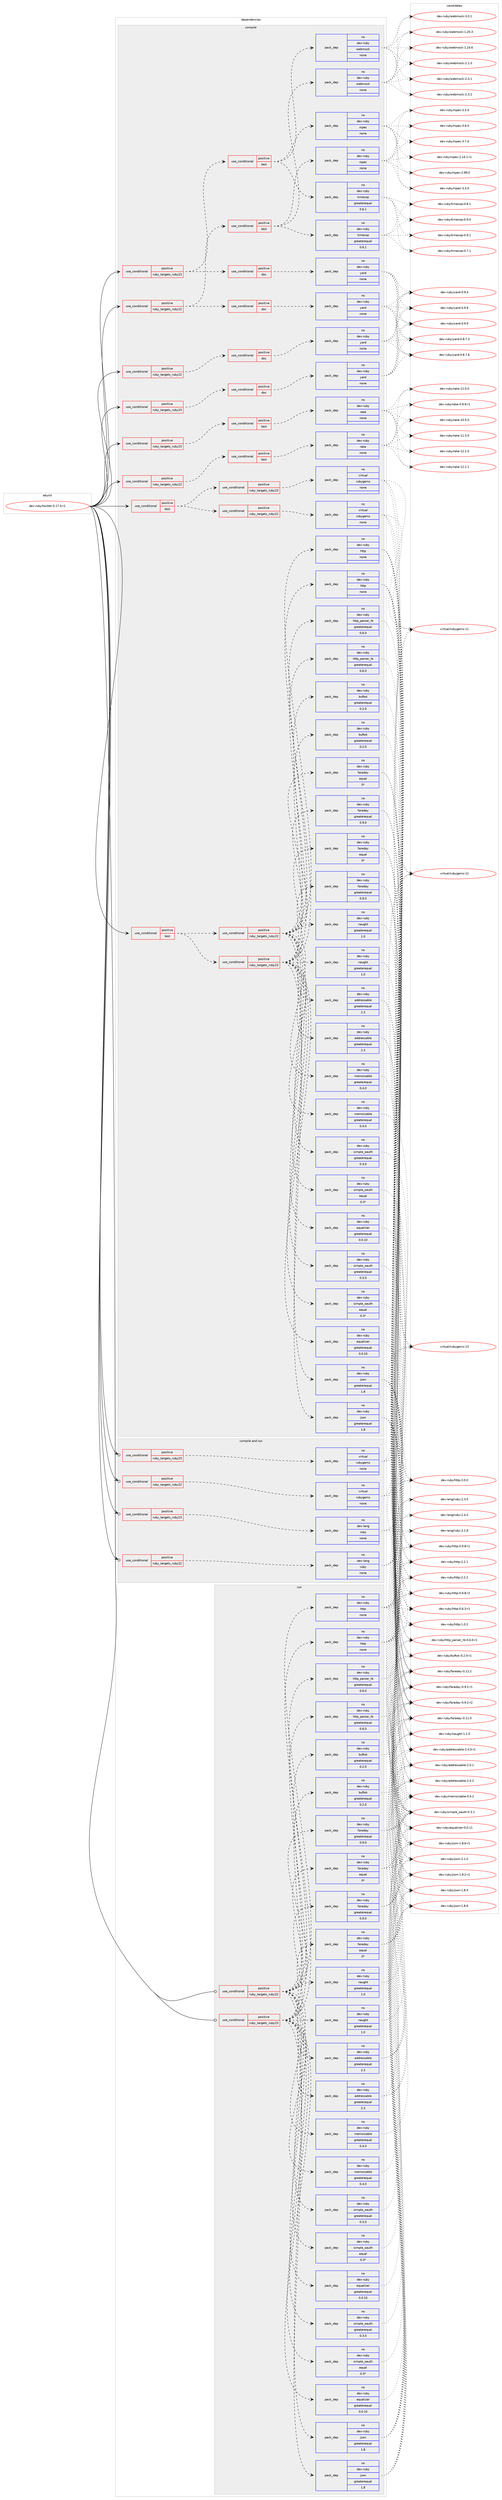 digraph prolog {

# *************
# Graph options
# *************

newrank=true;
concentrate=true;
compound=true;
graph [rankdir=LR,fontname=Helvetica,fontsize=10,ranksep=1.5];#, ranksep=2.5, nodesep=0.2];
edge  [arrowhead=vee];
node  [fontname=Helvetica,fontsize=10];

# **********
# The ebuild
# **********

subgraph cluster_leftcol {
color=gray;
rank=same;
label=<<i>ebuild</i>>;
id [label="dev-ruby/twitter-5.17.0-r1", color=red, width=4, href="../dev-ruby/twitter-5.17.0-r1.svg"];
}

# ****************
# The dependencies
# ****************

subgraph cluster_midcol {
color=gray;
label=<<i>dependencies</i>>;
subgraph cluster_compile {
fillcolor="#eeeeee";
style=filled;
label=<<i>compile</i>>;
subgraph cond75521 {
dependency275687 [label=<<TABLE BORDER="0" CELLBORDER="1" CELLSPACING="0" CELLPADDING="4"><TR><TD ROWSPAN="3" CELLPADDING="10">use_conditional</TD></TR><TR><TD>positive</TD></TR><TR><TD>ruby_targets_ruby22</TD></TR></TABLE>>, shape=none, color=red];
subgraph cond75522 {
dependency275688 [label=<<TABLE BORDER="0" CELLBORDER="1" CELLSPACING="0" CELLPADDING="4"><TR><TD ROWSPAN="3" CELLPADDING="10">use_conditional</TD></TR><TR><TD>positive</TD></TR><TR><TD>doc</TD></TR></TABLE>>, shape=none, color=red];
subgraph pack196050 {
dependency275689 [label=<<TABLE BORDER="0" CELLBORDER="1" CELLSPACING="0" CELLPADDING="4" WIDTH="220"><TR><TD ROWSPAN="6" CELLPADDING="30">pack_dep</TD></TR><TR><TD WIDTH="110">no</TD></TR><TR><TD>dev-ruby</TD></TR><TR><TD>yard</TD></TR><TR><TD>none</TD></TR><TR><TD></TD></TR></TABLE>>, shape=none, color=blue];
}
dependency275688:e -> dependency275689:w [weight=20,style="dashed",arrowhead="vee"];
}
dependency275687:e -> dependency275688:w [weight=20,style="dashed",arrowhead="vee"];
}
id:e -> dependency275687:w [weight=20,style="solid",arrowhead="vee"];
subgraph cond75523 {
dependency275690 [label=<<TABLE BORDER="0" CELLBORDER="1" CELLSPACING="0" CELLPADDING="4"><TR><TD ROWSPAN="3" CELLPADDING="10">use_conditional</TD></TR><TR><TD>positive</TD></TR><TR><TD>ruby_targets_ruby22</TD></TR></TABLE>>, shape=none, color=red];
subgraph cond75524 {
dependency275691 [label=<<TABLE BORDER="0" CELLBORDER="1" CELLSPACING="0" CELLPADDING="4"><TR><TD ROWSPAN="3" CELLPADDING="10">use_conditional</TD></TR><TR><TD>positive</TD></TR><TR><TD>test</TD></TR></TABLE>>, shape=none, color=red];
subgraph pack196051 {
dependency275692 [label=<<TABLE BORDER="0" CELLBORDER="1" CELLSPACING="0" CELLPADDING="4" WIDTH="220"><TR><TD ROWSPAN="6" CELLPADDING="30">pack_dep</TD></TR><TR><TD WIDTH="110">no</TD></TR><TR><TD>dev-ruby</TD></TR><TR><TD>rake</TD></TR><TR><TD>none</TD></TR><TR><TD></TD></TR></TABLE>>, shape=none, color=blue];
}
dependency275691:e -> dependency275692:w [weight=20,style="dashed",arrowhead="vee"];
}
dependency275690:e -> dependency275691:w [weight=20,style="dashed",arrowhead="vee"];
}
id:e -> dependency275690:w [weight=20,style="solid",arrowhead="vee"];
subgraph cond75525 {
dependency275693 [label=<<TABLE BORDER="0" CELLBORDER="1" CELLSPACING="0" CELLPADDING="4"><TR><TD ROWSPAN="3" CELLPADDING="10">use_conditional</TD></TR><TR><TD>positive</TD></TR><TR><TD>ruby_targets_ruby22</TD></TR></TABLE>>, shape=none, color=red];
subgraph cond75526 {
dependency275694 [label=<<TABLE BORDER="0" CELLBORDER="1" CELLSPACING="0" CELLPADDING="4"><TR><TD ROWSPAN="3" CELLPADDING="10">use_conditional</TD></TR><TR><TD>positive</TD></TR><TR><TD>test</TD></TR></TABLE>>, shape=none, color=red];
subgraph pack196052 {
dependency275695 [label=<<TABLE BORDER="0" CELLBORDER="1" CELLSPACING="0" CELLPADDING="4" WIDTH="220"><TR><TD ROWSPAN="6" CELLPADDING="30">pack_dep</TD></TR><TR><TD WIDTH="110">no</TD></TR><TR><TD>dev-ruby</TD></TR><TR><TD>rspec</TD></TR><TR><TD>none</TD></TR><TR><TD></TD></TR></TABLE>>, shape=none, color=blue];
}
dependency275694:e -> dependency275695:w [weight=20,style="dashed",arrowhead="vee"];
subgraph pack196053 {
dependency275696 [label=<<TABLE BORDER="0" CELLBORDER="1" CELLSPACING="0" CELLPADDING="4" WIDTH="220"><TR><TD ROWSPAN="6" CELLPADDING="30">pack_dep</TD></TR><TR><TD WIDTH="110">no</TD></TR><TR><TD>dev-ruby</TD></TR><TR><TD>webmock</TD></TR><TR><TD>none</TD></TR><TR><TD></TD></TR></TABLE>>, shape=none, color=blue];
}
dependency275694:e -> dependency275696:w [weight=20,style="dashed",arrowhead="vee"];
subgraph pack196054 {
dependency275697 [label=<<TABLE BORDER="0" CELLBORDER="1" CELLSPACING="0" CELLPADDING="4" WIDTH="220"><TR><TD ROWSPAN="6" CELLPADDING="30">pack_dep</TD></TR><TR><TD WIDTH="110">no</TD></TR><TR><TD>dev-ruby</TD></TR><TR><TD>timecop</TD></TR><TR><TD>greaterequal</TD></TR><TR><TD>0.6.1</TD></TR></TABLE>>, shape=none, color=blue];
}
dependency275694:e -> dependency275697:w [weight=20,style="dashed",arrowhead="vee"];
}
dependency275693:e -> dependency275694:w [weight=20,style="dashed",arrowhead="vee"];
subgraph cond75527 {
dependency275698 [label=<<TABLE BORDER="0" CELLBORDER="1" CELLSPACING="0" CELLPADDING="4"><TR><TD ROWSPAN="3" CELLPADDING="10">use_conditional</TD></TR><TR><TD>positive</TD></TR><TR><TD>doc</TD></TR></TABLE>>, shape=none, color=red];
subgraph pack196055 {
dependency275699 [label=<<TABLE BORDER="0" CELLBORDER="1" CELLSPACING="0" CELLPADDING="4" WIDTH="220"><TR><TD ROWSPAN="6" CELLPADDING="30">pack_dep</TD></TR><TR><TD WIDTH="110">no</TD></TR><TR><TD>dev-ruby</TD></TR><TR><TD>yard</TD></TR><TR><TD>none</TD></TR><TR><TD></TD></TR></TABLE>>, shape=none, color=blue];
}
dependency275698:e -> dependency275699:w [weight=20,style="dashed",arrowhead="vee"];
}
dependency275693:e -> dependency275698:w [weight=20,style="dashed",arrowhead="vee"];
}
id:e -> dependency275693:w [weight=20,style="solid",arrowhead="vee"];
subgraph cond75528 {
dependency275700 [label=<<TABLE BORDER="0" CELLBORDER="1" CELLSPACING="0" CELLPADDING="4"><TR><TD ROWSPAN="3" CELLPADDING="10">use_conditional</TD></TR><TR><TD>positive</TD></TR><TR><TD>ruby_targets_ruby23</TD></TR></TABLE>>, shape=none, color=red];
subgraph cond75529 {
dependency275701 [label=<<TABLE BORDER="0" CELLBORDER="1" CELLSPACING="0" CELLPADDING="4"><TR><TD ROWSPAN="3" CELLPADDING="10">use_conditional</TD></TR><TR><TD>positive</TD></TR><TR><TD>doc</TD></TR></TABLE>>, shape=none, color=red];
subgraph pack196056 {
dependency275702 [label=<<TABLE BORDER="0" CELLBORDER="1" CELLSPACING="0" CELLPADDING="4" WIDTH="220"><TR><TD ROWSPAN="6" CELLPADDING="30">pack_dep</TD></TR><TR><TD WIDTH="110">no</TD></TR><TR><TD>dev-ruby</TD></TR><TR><TD>yard</TD></TR><TR><TD>none</TD></TR><TR><TD></TD></TR></TABLE>>, shape=none, color=blue];
}
dependency275701:e -> dependency275702:w [weight=20,style="dashed",arrowhead="vee"];
}
dependency275700:e -> dependency275701:w [weight=20,style="dashed",arrowhead="vee"];
}
id:e -> dependency275700:w [weight=20,style="solid",arrowhead="vee"];
subgraph cond75530 {
dependency275703 [label=<<TABLE BORDER="0" CELLBORDER="1" CELLSPACING="0" CELLPADDING="4"><TR><TD ROWSPAN="3" CELLPADDING="10">use_conditional</TD></TR><TR><TD>positive</TD></TR><TR><TD>ruby_targets_ruby23</TD></TR></TABLE>>, shape=none, color=red];
subgraph cond75531 {
dependency275704 [label=<<TABLE BORDER="0" CELLBORDER="1" CELLSPACING="0" CELLPADDING="4"><TR><TD ROWSPAN="3" CELLPADDING="10">use_conditional</TD></TR><TR><TD>positive</TD></TR><TR><TD>test</TD></TR></TABLE>>, shape=none, color=red];
subgraph pack196057 {
dependency275705 [label=<<TABLE BORDER="0" CELLBORDER="1" CELLSPACING="0" CELLPADDING="4" WIDTH="220"><TR><TD ROWSPAN="6" CELLPADDING="30">pack_dep</TD></TR><TR><TD WIDTH="110">no</TD></TR><TR><TD>dev-ruby</TD></TR><TR><TD>rake</TD></TR><TR><TD>none</TD></TR><TR><TD></TD></TR></TABLE>>, shape=none, color=blue];
}
dependency275704:e -> dependency275705:w [weight=20,style="dashed",arrowhead="vee"];
}
dependency275703:e -> dependency275704:w [weight=20,style="dashed",arrowhead="vee"];
}
id:e -> dependency275703:w [weight=20,style="solid",arrowhead="vee"];
subgraph cond75532 {
dependency275706 [label=<<TABLE BORDER="0" CELLBORDER="1" CELLSPACING="0" CELLPADDING="4"><TR><TD ROWSPAN="3" CELLPADDING="10">use_conditional</TD></TR><TR><TD>positive</TD></TR><TR><TD>ruby_targets_ruby23</TD></TR></TABLE>>, shape=none, color=red];
subgraph cond75533 {
dependency275707 [label=<<TABLE BORDER="0" CELLBORDER="1" CELLSPACING="0" CELLPADDING="4"><TR><TD ROWSPAN="3" CELLPADDING="10">use_conditional</TD></TR><TR><TD>positive</TD></TR><TR><TD>test</TD></TR></TABLE>>, shape=none, color=red];
subgraph pack196058 {
dependency275708 [label=<<TABLE BORDER="0" CELLBORDER="1" CELLSPACING="0" CELLPADDING="4" WIDTH="220"><TR><TD ROWSPAN="6" CELLPADDING="30">pack_dep</TD></TR><TR><TD WIDTH="110">no</TD></TR><TR><TD>dev-ruby</TD></TR><TR><TD>rspec</TD></TR><TR><TD>none</TD></TR><TR><TD></TD></TR></TABLE>>, shape=none, color=blue];
}
dependency275707:e -> dependency275708:w [weight=20,style="dashed",arrowhead="vee"];
subgraph pack196059 {
dependency275709 [label=<<TABLE BORDER="0" CELLBORDER="1" CELLSPACING="0" CELLPADDING="4" WIDTH="220"><TR><TD ROWSPAN="6" CELLPADDING="30">pack_dep</TD></TR><TR><TD WIDTH="110">no</TD></TR><TR><TD>dev-ruby</TD></TR><TR><TD>webmock</TD></TR><TR><TD>none</TD></TR><TR><TD></TD></TR></TABLE>>, shape=none, color=blue];
}
dependency275707:e -> dependency275709:w [weight=20,style="dashed",arrowhead="vee"];
subgraph pack196060 {
dependency275710 [label=<<TABLE BORDER="0" CELLBORDER="1" CELLSPACING="0" CELLPADDING="4" WIDTH="220"><TR><TD ROWSPAN="6" CELLPADDING="30">pack_dep</TD></TR><TR><TD WIDTH="110">no</TD></TR><TR><TD>dev-ruby</TD></TR><TR><TD>timecop</TD></TR><TR><TD>greaterequal</TD></TR><TR><TD>0.6.1</TD></TR></TABLE>>, shape=none, color=blue];
}
dependency275707:e -> dependency275710:w [weight=20,style="dashed",arrowhead="vee"];
}
dependency275706:e -> dependency275707:w [weight=20,style="dashed",arrowhead="vee"];
subgraph cond75534 {
dependency275711 [label=<<TABLE BORDER="0" CELLBORDER="1" CELLSPACING="0" CELLPADDING="4"><TR><TD ROWSPAN="3" CELLPADDING="10">use_conditional</TD></TR><TR><TD>positive</TD></TR><TR><TD>doc</TD></TR></TABLE>>, shape=none, color=red];
subgraph pack196061 {
dependency275712 [label=<<TABLE BORDER="0" CELLBORDER="1" CELLSPACING="0" CELLPADDING="4" WIDTH="220"><TR><TD ROWSPAN="6" CELLPADDING="30">pack_dep</TD></TR><TR><TD WIDTH="110">no</TD></TR><TR><TD>dev-ruby</TD></TR><TR><TD>yard</TD></TR><TR><TD>none</TD></TR><TR><TD></TD></TR></TABLE>>, shape=none, color=blue];
}
dependency275711:e -> dependency275712:w [weight=20,style="dashed",arrowhead="vee"];
}
dependency275706:e -> dependency275711:w [weight=20,style="dashed",arrowhead="vee"];
}
id:e -> dependency275706:w [weight=20,style="solid",arrowhead="vee"];
subgraph cond75535 {
dependency275713 [label=<<TABLE BORDER="0" CELLBORDER="1" CELLSPACING="0" CELLPADDING="4"><TR><TD ROWSPAN="3" CELLPADDING="10">use_conditional</TD></TR><TR><TD>positive</TD></TR><TR><TD>test</TD></TR></TABLE>>, shape=none, color=red];
subgraph cond75536 {
dependency275714 [label=<<TABLE BORDER="0" CELLBORDER="1" CELLSPACING="0" CELLPADDING="4"><TR><TD ROWSPAN="3" CELLPADDING="10">use_conditional</TD></TR><TR><TD>positive</TD></TR><TR><TD>ruby_targets_ruby22</TD></TR></TABLE>>, shape=none, color=red];
subgraph pack196062 {
dependency275715 [label=<<TABLE BORDER="0" CELLBORDER="1" CELLSPACING="0" CELLPADDING="4" WIDTH="220"><TR><TD ROWSPAN="6" CELLPADDING="30">pack_dep</TD></TR><TR><TD WIDTH="110">no</TD></TR><TR><TD>dev-ruby</TD></TR><TR><TD>addressable</TD></TR><TR><TD>greaterequal</TD></TR><TR><TD>2.3</TD></TR></TABLE>>, shape=none, color=blue];
}
dependency275714:e -> dependency275715:w [weight=20,style="dashed",arrowhead="vee"];
subgraph pack196063 {
dependency275716 [label=<<TABLE BORDER="0" CELLBORDER="1" CELLSPACING="0" CELLPADDING="4" WIDTH="220"><TR><TD ROWSPAN="6" CELLPADDING="30">pack_dep</TD></TR><TR><TD WIDTH="110">no</TD></TR><TR><TD>dev-ruby</TD></TR><TR><TD>buftok</TD></TR><TR><TD>greaterequal</TD></TR><TR><TD>0.2.0</TD></TR></TABLE>>, shape=none, color=blue];
}
dependency275714:e -> dependency275716:w [weight=20,style="dashed",arrowhead="vee"];
subgraph pack196064 {
dependency275717 [label=<<TABLE BORDER="0" CELLBORDER="1" CELLSPACING="0" CELLPADDING="4" WIDTH="220"><TR><TD ROWSPAN="6" CELLPADDING="30">pack_dep</TD></TR><TR><TD WIDTH="110">no</TD></TR><TR><TD>dev-ruby</TD></TR><TR><TD>equalizer</TD></TR><TR><TD>greaterequal</TD></TR><TR><TD>0.0.10</TD></TR></TABLE>>, shape=none, color=blue];
}
dependency275714:e -> dependency275717:w [weight=20,style="dashed",arrowhead="vee"];
subgraph pack196065 {
dependency275718 [label=<<TABLE BORDER="0" CELLBORDER="1" CELLSPACING="0" CELLPADDING="4" WIDTH="220"><TR><TD ROWSPAN="6" CELLPADDING="30">pack_dep</TD></TR><TR><TD WIDTH="110">no</TD></TR><TR><TD>dev-ruby</TD></TR><TR><TD>faraday</TD></TR><TR><TD>equal</TD></TR><TR><TD>0*</TD></TR></TABLE>>, shape=none, color=blue];
}
dependency275714:e -> dependency275718:w [weight=20,style="dashed",arrowhead="vee"];
subgraph pack196066 {
dependency275719 [label=<<TABLE BORDER="0" CELLBORDER="1" CELLSPACING="0" CELLPADDING="4" WIDTH="220"><TR><TD ROWSPAN="6" CELLPADDING="30">pack_dep</TD></TR><TR><TD WIDTH="110">no</TD></TR><TR><TD>dev-ruby</TD></TR><TR><TD>faraday</TD></TR><TR><TD>greaterequal</TD></TR><TR><TD>0.9.0</TD></TR></TABLE>>, shape=none, color=blue];
}
dependency275714:e -> dependency275719:w [weight=20,style="dashed",arrowhead="vee"];
subgraph pack196067 {
dependency275720 [label=<<TABLE BORDER="0" CELLBORDER="1" CELLSPACING="0" CELLPADDING="4" WIDTH="220"><TR><TD ROWSPAN="6" CELLPADDING="30">pack_dep</TD></TR><TR><TD WIDTH="110">no</TD></TR><TR><TD>dev-ruby</TD></TR><TR><TD>http</TD></TR><TR><TD>none</TD></TR><TR><TD></TD></TR></TABLE>>, shape=none, color=blue];
}
dependency275714:e -> dependency275720:w [weight=20,style="dashed",arrowhead="vee"];
subgraph pack196068 {
dependency275721 [label=<<TABLE BORDER="0" CELLBORDER="1" CELLSPACING="0" CELLPADDING="4" WIDTH="220"><TR><TD ROWSPAN="6" CELLPADDING="30">pack_dep</TD></TR><TR><TD WIDTH="110">no</TD></TR><TR><TD>dev-ruby</TD></TR><TR><TD>http_parser_rb</TD></TR><TR><TD>greaterequal</TD></TR><TR><TD>0.6.0</TD></TR></TABLE>>, shape=none, color=blue];
}
dependency275714:e -> dependency275721:w [weight=20,style="dashed",arrowhead="vee"];
subgraph pack196069 {
dependency275722 [label=<<TABLE BORDER="0" CELLBORDER="1" CELLSPACING="0" CELLPADDING="4" WIDTH="220"><TR><TD ROWSPAN="6" CELLPADDING="30">pack_dep</TD></TR><TR><TD WIDTH="110">no</TD></TR><TR><TD>dev-ruby</TD></TR><TR><TD>json</TD></TR><TR><TD>greaterequal</TD></TR><TR><TD>1.8</TD></TR></TABLE>>, shape=none, color=blue];
}
dependency275714:e -> dependency275722:w [weight=20,style="dashed",arrowhead="vee"];
subgraph pack196070 {
dependency275723 [label=<<TABLE BORDER="0" CELLBORDER="1" CELLSPACING="0" CELLPADDING="4" WIDTH="220"><TR><TD ROWSPAN="6" CELLPADDING="30">pack_dep</TD></TR><TR><TD WIDTH="110">no</TD></TR><TR><TD>dev-ruby</TD></TR><TR><TD>memoizable</TD></TR><TR><TD>greaterequal</TD></TR><TR><TD>0.4.0</TD></TR></TABLE>>, shape=none, color=blue];
}
dependency275714:e -> dependency275723:w [weight=20,style="dashed",arrowhead="vee"];
subgraph pack196071 {
dependency275724 [label=<<TABLE BORDER="0" CELLBORDER="1" CELLSPACING="0" CELLPADDING="4" WIDTH="220"><TR><TD ROWSPAN="6" CELLPADDING="30">pack_dep</TD></TR><TR><TD WIDTH="110">no</TD></TR><TR><TD>dev-ruby</TD></TR><TR><TD>naught</TD></TR><TR><TD>greaterequal</TD></TR><TR><TD>1.0</TD></TR></TABLE>>, shape=none, color=blue];
}
dependency275714:e -> dependency275724:w [weight=20,style="dashed",arrowhead="vee"];
subgraph pack196072 {
dependency275725 [label=<<TABLE BORDER="0" CELLBORDER="1" CELLSPACING="0" CELLPADDING="4" WIDTH="220"><TR><TD ROWSPAN="6" CELLPADDING="30">pack_dep</TD></TR><TR><TD WIDTH="110">no</TD></TR><TR><TD>dev-ruby</TD></TR><TR><TD>simple_oauth</TD></TR><TR><TD>equal</TD></TR><TR><TD>0.3*</TD></TR></TABLE>>, shape=none, color=blue];
}
dependency275714:e -> dependency275725:w [weight=20,style="dashed",arrowhead="vee"];
subgraph pack196073 {
dependency275726 [label=<<TABLE BORDER="0" CELLBORDER="1" CELLSPACING="0" CELLPADDING="4" WIDTH="220"><TR><TD ROWSPAN="6" CELLPADDING="30">pack_dep</TD></TR><TR><TD WIDTH="110">no</TD></TR><TR><TD>dev-ruby</TD></TR><TR><TD>simple_oauth</TD></TR><TR><TD>greaterequal</TD></TR><TR><TD>0.3.0</TD></TR></TABLE>>, shape=none, color=blue];
}
dependency275714:e -> dependency275726:w [weight=20,style="dashed",arrowhead="vee"];
}
dependency275713:e -> dependency275714:w [weight=20,style="dashed",arrowhead="vee"];
subgraph cond75537 {
dependency275727 [label=<<TABLE BORDER="0" CELLBORDER="1" CELLSPACING="0" CELLPADDING="4"><TR><TD ROWSPAN="3" CELLPADDING="10">use_conditional</TD></TR><TR><TD>positive</TD></TR><TR><TD>ruby_targets_ruby23</TD></TR></TABLE>>, shape=none, color=red];
subgraph pack196074 {
dependency275728 [label=<<TABLE BORDER="0" CELLBORDER="1" CELLSPACING="0" CELLPADDING="4" WIDTH="220"><TR><TD ROWSPAN="6" CELLPADDING="30">pack_dep</TD></TR><TR><TD WIDTH="110">no</TD></TR><TR><TD>dev-ruby</TD></TR><TR><TD>addressable</TD></TR><TR><TD>greaterequal</TD></TR><TR><TD>2.3</TD></TR></TABLE>>, shape=none, color=blue];
}
dependency275727:e -> dependency275728:w [weight=20,style="dashed",arrowhead="vee"];
subgraph pack196075 {
dependency275729 [label=<<TABLE BORDER="0" CELLBORDER="1" CELLSPACING="0" CELLPADDING="4" WIDTH="220"><TR><TD ROWSPAN="6" CELLPADDING="30">pack_dep</TD></TR><TR><TD WIDTH="110">no</TD></TR><TR><TD>dev-ruby</TD></TR><TR><TD>buftok</TD></TR><TR><TD>greaterequal</TD></TR><TR><TD>0.2.0</TD></TR></TABLE>>, shape=none, color=blue];
}
dependency275727:e -> dependency275729:w [weight=20,style="dashed",arrowhead="vee"];
subgraph pack196076 {
dependency275730 [label=<<TABLE BORDER="0" CELLBORDER="1" CELLSPACING="0" CELLPADDING="4" WIDTH="220"><TR><TD ROWSPAN="6" CELLPADDING="30">pack_dep</TD></TR><TR><TD WIDTH="110">no</TD></TR><TR><TD>dev-ruby</TD></TR><TR><TD>equalizer</TD></TR><TR><TD>greaterequal</TD></TR><TR><TD>0.0.10</TD></TR></TABLE>>, shape=none, color=blue];
}
dependency275727:e -> dependency275730:w [weight=20,style="dashed",arrowhead="vee"];
subgraph pack196077 {
dependency275731 [label=<<TABLE BORDER="0" CELLBORDER="1" CELLSPACING="0" CELLPADDING="4" WIDTH="220"><TR><TD ROWSPAN="6" CELLPADDING="30">pack_dep</TD></TR><TR><TD WIDTH="110">no</TD></TR><TR><TD>dev-ruby</TD></TR><TR><TD>faraday</TD></TR><TR><TD>equal</TD></TR><TR><TD>0*</TD></TR></TABLE>>, shape=none, color=blue];
}
dependency275727:e -> dependency275731:w [weight=20,style="dashed",arrowhead="vee"];
subgraph pack196078 {
dependency275732 [label=<<TABLE BORDER="0" CELLBORDER="1" CELLSPACING="0" CELLPADDING="4" WIDTH="220"><TR><TD ROWSPAN="6" CELLPADDING="30">pack_dep</TD></TR><TR><TD WIDTH="110">no</TD></TR><TR><TD>dev-ruby</TD></TR><TR><TD>faraday</TD></TR><TR><TD>greaterequal</TD></TR><TR><TD>0.9.0</TD></TR></TABLE>>, shape=none, color=blue];
}
dependency275727:e -> dependency275732:w [weight=20,style="dashed",arrowhead="vee"];
subgraph pack196079 {
dependency275733 [label=<<TABLE BORDER="0" CELLBORDER="1" CELLSPACING="0" CELLPADDING="4" WIDTH="220"><TR><TD ROWSPAN="6" CELLPADDING="30">pack_dep</TD></TR><TR><TD WIDTH="110">no</TD></TR><TR><TD>dev-ruby</TD></TR><TR><TD>http</TD></TR><TR><TD>none</TD></TR><TR><TD></TD></TR></TABLE>>, shape=none, color=blue];
}
dependency275727:e -> dependency275733:w [weight=20,style="dashed",arrowhead="vee"];
subgraph pack196080 {
dependency275734 [label=<<TABLE BORDER="0" CELLBORDER="1" CELLSPACING="0" CELLPADDING="4" WIDTH="220"><TR><TD ROWSPAN="6" CELLPADDING="30">pack_dep</TD></TR><TR><TD WIDTH="110">no</TD></TR><TR><TD>dev-ruby</TD></TR><TR><TD>http_parser_rb</TD></TR><TR><TD>greaterequal</TD></TR><TR><TD>0.6.0</TD></TR></TABLE>>, shape=none, color=blue];
}
dependency275727:e -> dependency275734:w [weight=20,style="dashed",arrowhead="vee"];
subgraph pack196081 {
dependency275735 [label=<<TABLE BORDER="0" CELLBORDER="1" CELLSPACING="0" CELLPADDING="4" WIDTH="220"><TR><TD ROWSPAN="6" CELLPADDING="30">pack_dep</TD></TR><TR><TD WIDTH="110">no</TD></TR><TR><TD>dev-ruby</TD></TR><TR><TD>json</TD></TR><TR><TD>greaterequal</TD></TR><TR><TD>1.8</TD></TR></TABLE>>, shape=none, color=blue];
}
dependency275727:e -> dependency275735:w [weight=20,style="dashed",arrowhead="vee"];
subgraph pack196082 {
dependency275736 [label=<<TABLE BORDER="0" CELLBORDER="1" CELLSPACING="0" CELLPADDING="4" WIDTH="220"><TR><TD ROWSPAN="6" CELLPADDING="30">pack_dep</TD></TR><TR><TD WIDTH="110">no</TD></TR><TR><TD>dev-ruby</TD></TR><TR><TD>memoizable</TD></TR><TR><TD>greaterequal</TD></TR><TR><TD>0.4.0</TD></TR></TABLE>>, shape=none, color=blue];
}
dependency275727:e -> dependency275736:w [weight=20,style="dashed",arrowhead="vee"];
subgraph pack196083 {
dependency275737 [label=<<TABLE BORDER="0" CELLBORDER="1" CELLSPACING="0" CELLPADDING="4" WIDTH="220"><TR><TD ROWSPAN="6" CELLPADDING="30">pack_dep</TD></TR><TR><TD WIDTH="110">no</TD></TR><TR><TD>dev-ruby</TD></TR><TR><TD>naught</TD></TR><TR><TD>greaterequal</TD></TR><TR><TD>1.0</TD></TR></TABLE>>, shape=none, color=blue];
}
dependency275727:e -> dependency275737:w [weight=20,style="dashed",arrowhead="vee"];
subgraph pack196084 {
dependency275738 [label=<<TABLE BORDER="0" CELLBORDER="1" CELLSPACING="0" CELLPADDING="4" WIDTH="220"><TR><TD ROWSPAN="6" CELLPADDING="30">pack_dep</TD></TR><TR><TD WIDTH="110">no</TD></TR><TR><TD>dev-ruby</TD></TR><TR><TD>simple_oauth</TD></TR><TR><TD>equal</TD></TR><TR><TD>0.3*</TD></TR></TABLE>>, shape=none, color=blue];
}
dependency275727:e -> dependency275738:w [weight=20,style="dashed",arrowhead="vee"];
subgraph pack196085 {
dependency275739 [label=<<TABLE BORDER="0" CELLBORDER="1" CELLSPACING="0" CELLPADDING="4" WIDTH="220"><TR><TD ROWSPAN="6" CELLPADDING="30">pack_dep</TD></TR><TR><TD WIDTH="110">no</TD></TR><TR><TD>dev-ruby</TD></TR><TR><TD>simple_oauth</TD></TR><TR><TD>greaterequal</TD></TR><TR><TD>0.3.0</TD></TR></TABLE>>, shape=none, color=blue];
}
dependency275727:e -> dependency275739:w [weight=20,style="dashed",arrowhead="vee"];
}
dependency275713:e -> dependency275727:w [weight=20,style="dashed",arrowhead="vee"];
}
id:e -> dependency275713:w [weight=20,style="solid",arrowhead="vee"];
subgraph cond75538 {
dependency275740 [label=<<TABLE BORDER="0" CELLBORDER="1" CELLSPACING="0" CELLPADDING="4"><TR><TD ROWSPAN="3" CELLPADDING="10">use_conditional</TD></TR><TR><TD>positive</TD></TR><TR><TD>test</TD></TR></TABLE>>, shape=none, color=red];
subgraph cond75539 {
dependency275741 [label=<<TABLE BORDER="0" CELLBORDER="1" CELLSPACING="0" CELLPADDING="4"><TR><TD ROWSPAN="3" CELLPADDING="10">use_conditional</TD></TR><TR><TD>positive</TD></TR><TR><TD>ruby_targets_ruby22</TD></TR></TABLE>>, shape=none, color=red];
subgraph pack196086 {
dependency275742 [label=<<TABLE BORDER="0" CELLBORDER="1" CELLSPACING="0" CELLPADDING="4" WIDTH="220"><TR><TD ROWSPAN="6" CELLPADDING="30">pack_dep</TD></TR><TR><TD WIDTH="110">no</TD></TR><TR><TD>virtual</TD></TR><TR><TD>rubygems</TD></TR><TR><TD>none</TD></TR><TR><TD></TD></TR></TABLE>>, shape=none, color=blue];
}
dependency275741:e -> dependency275742:w [weight=20,style="dashed",arrowhead="vee"];
}
dependency275740:e -> dependency275741:w [weight=20,style="dashed",arrowhead="vee"];
subgraph cond75540 {
dependency275743 [label=<<TABLE BORDER="0" CELLBORDER="1" CELLSPACING="0" CELLPADDING="4"><TR><TD ROWSPAN="3" CELLPADDING="10">use_conditional</TD></TR><TR><TD>positive</TD></TR><TR><TD>ruby_targets_ruby23</TD></TR></TABLE>>, shape=none, color=red];
subgraph pack196087 {
dependency275744 [label=<<TABLE BORDER="0" CELLBORDER="1" CELLSPACING="0" CELLPADDING="4" WIDTH="220"><TR><TD ROWSPAN="6" CELLPADDING="30">pack_dep</TD></TR><TR><TD WIDTH="110">no</TD></TR><TR><TD>virtual</TD></TR><TR><TD>rubygems</TD></TR><TR><TD>none</TD></TR><TR><TD></TD></TR></TABLE>>, shape=none, color=blue];
}
dependency275743:e -> dependency275744:w [weight=20,style="dashed",arrowhead="vee"];
}
dependency275740:e -> dependency275743:w [weight=20,style="dashed",arrowhead="vee"];
}
id:e -> dependency275740:w [weight=20,style="solid",arrowhead="vee"];
}
subgraph cluster_compileandrun {
fillcolor="#eeeeee";
style=filled;
label=<<i>compile and run</i>>;
subgraph cond75541 {
dependency275745 [label=<<TABLE BORDER="0" CELLBORDER="1" CELLSPACING="0" CELLPADDING="4"><TR><TD ROWSPAN="3" CELLPADDING="10">use_conditional</TD></TR><TR><TD>positive</TD></TR><TR><TD>ruby_targets_ruby22</TD></TR></TABLE>>, shape=none, color=red];
subgraph pack196088 {
dependency275746 [label=<<TABLE BORDER="0" CELLBORDER="1" CELLSPACING="0" CELLPADDING="4" WIDTH="220"><TR><TD ROWSPAN="6" CELLPADDING="30">pack_dep</TD></TR><TR><TD WIDTH="110">no</TD></TR><TR><TD>dev-lang</TD></TR><TR><TD>ruby</TD></TR><TR><TD>none</TD></TR><TR><TD></TD></TR></TABLE>>, shape=none, color=blue];
}
dependency275745:e -> dependency275746:w [weight=20,style="dashed",arrowhead="vee"];
}
id:e -> dependency275745:w [weight=20,style="solid",arrowhead="odotvee"];
subgraph cond75542 {
dependency275747 [label=<<TABLE BORDER="0" CELLBORDER="1" CELLSPACING="0" CELLPADDING="4"><TR><TD ROWSPAN="3" CELLPADDING="10">use_conditional</TD></TR><TR><TD>positive</TD></TR><TR><TD>ruby_targets_ruby22</TD></TR></TABLE>>, shape=none, color=red];
subgraph pack196089 {
dependency275748 [label=<<TABLE BORDER="0" CELLBORDER="1" CELLSPACING="0" CELLPADDING="4" WIDTH="220"><TR><TD ROWSPAN="6" CELLPADDING="30">pack_dep</TD></TR><TR><TD WIDTH="110">no</TD></TR><TR><TD>virtual</TD></TR><TR><TD>rubygems</TD></TR><TR><TD>none</TD></TR><TR><TD></TD></TR></TABLE>>, shape=none, color=blue];
}
dependency275747:e -> dependency275748:w [weight=20,style="dashed",arrowhead="vee"];
}
id:e -> dependency275747:w [weight=20,style="solid",arrowhead="odotvee"];
subgraph cond75543 {
dependency275749 [label=<<TABLE BORDER="0" CELLBORDER="1" CELLSPACING="0" CELLPADDING="4"><TR><TD ROWSPAN="3" CELLPADDING="10">use_conditional</TD></TR><TR><TD>positive</TD></TR><TR><TD>ruby_targets_ruby23</TD></TR></TABLE>>, shape=none, color=red];
subgraph pack196090 {
dependency275750 [label=<<TABLE BORDER="0" CELLBORDER="1" CELLSPACING="0" CELLPADDING="4" WIDTH="220"><TR><TD ROWSPAN="6" CELLPADDING="30">pack_dep</TD></TR><TR><TD WIDTH="110">no</TD></TR><TR><TD>dev-lang</TD></TR><TR><TD>ruby</TD></TR><TR><TD>none</TD></TR><TR><TD></TD></TR></TABLE>>, shape=none, color=blue];
}
dependency275749:e -> dependency275750:w [weight=20,style="dashed",arrowhead="vee"];
}
id:e -> dependency275749:w [weight=20,style="solid",arrowhead="odotvee"];
subgraph cond75544 {
dependency275751 [label=<<TABLE BORDER="0" CELLBORDER="1" CELLSPACING="0" CELLPADDING="4"><TR><TD ROWSPAN="3" CELLPADDING="10">use_conditional</TD></TR><TR><TD>positive</TD></TR><TR><TD>ruby_targets_ruby23</TD></TR></TABLE>>, shape=none, color=red];
subgraph pack196091 {
dependency275752 [label=<<TABLE BORDER="0" CELLBORDER="1" CELLSPACING="0" CELLPADDING="4" WIDTH="220"><TR><TD ROWSPAN="6" CELLPADDING="30">pack_dep</TD></TR><TR><TD WIDTH="110">no</TD></TR><TR><TD>virtual</TD></TR><TR><TD>rubygems</TD></TR><TR><TD>none</TD></TR><TR><TD></TD></TR></TABLE>>, shape=none, color=blue];
}
dependency275751:e -> dependency275752:w [weight=20,style="dashed",arrowhead="vee"];
}
id:e -> dependency275751:w [weight=20,style="solid",arrowhead="odotvee"];
}
subgraph cluster_run {
fillcolor="#eeeeee";
style=filled;
label=<<i>run</i>>;
subgraph cond75545 {
dependency275753 [label=<<TABLE BORDER="0" CELLBORDER="1" CELLSPACING="0" CELLPADDING="4"><TR><TD ROWSPAN="3" CELLPADDING="10">use_conditional</TD></TR><TR><TD>positive</TD></TR><TR><TD>ruby_targets_ruby22</TD></TR></TABLE>>, shape=none, color=red];
subgraph pack196092 {
dependency275754 [label=<<TABLE BORDER="0" CELLBORDER="1" CELLSPACING="0" CELLPADDING="4" WIDTH="220"><TR><TD ROWSPAN="6" CELLPADDING="30">pack_dep</TD></TR><TR><TD WIDTH="110">no</TD></TR><TR><TD>dev-ruby</TD></TR><TR><TD>addressable</TD></TR><TR><TD>greaterequal</TD></TR><TR><TD>2.3</TD></TR></TABLE>>, shape=none, color=blue];
}
dependency275753:e -> dependency275754:w [weight=20,style="dashed",arrowhead="vee"];
subgraph pack196093 {
dependency275755 [label=<<TABLE BORDER="0" CELLBORDER="1" CELLSPACING="0" CELLPADDING="4" WIDTH="220"><TR><TD ROWSPAN="6" CELLPADDING="30">pack_dep</TD></TR><TR><TD WIDTH="110">no</TD></TR><TR><TD>dev-ruby</TD></TR><TR><TD>buftok</TD></TR><TR><TD>greaterequal</TD></TR><TR><TD>0.2.0</TD></TR></TABLE>>, shape=none, color=blue];
}
dependency275753:e -> dependency275755:w [weight=20,style="dashed",arrowhead="vee"];
subgraph pack196094 {
dependency275756 [label=<<TABLE BORDER="0" CELLBORDER="1" CELLSPACING="0" CELLPADDING="4" WIDTH="220"><TR><TD ROWSPAN="6" CELLPADDING="30">pack_dep</TD></TR><TR><TD WIDTH="110">no</TD></TR><TR><TD>dev-ruby</TD></TR><TR><TD>equalizer</TD></TR><TR><TD>greaterequal</TD></TR><TR><TD>0.0.10</TD></TR></TABLE>>, shape=none, color=blue];
}
dependency275753:e -> dependency275756:w [weight=20,style="dashed",arrowhead="vee"];
subgraph pack196095 {
dependency275757 [label=<<TABLE BORDER="0" CELLBORDER="1" CELLSPACING="0" CELLPADDING="4" WIDTH="220"><TR><TD ROWSPAN="6" CELLPADDING="30">pack_dep</TD></TR><TR><TD WIDTH="110">no</TD></TR><TR><TD>dev-ruby</TD></TR><TR><TD>faraday</TD></TR><TR><TD>equal</TD></TR><TR><TD>0*</TD></TR></TABLE>>, shape=none, color=blue];
}
dependency275753:e -> dependency275757:w [weight=20,style="dashed",arrowhead="vee"];
subgraph pack196096 {
dependency275758 [label=<<TABLE BORDER="0" CELLBORDER="1" CELLSPACING="0" CELLPADDING="4" WIDTH="220"><TR><TD ROWSPAN="6" CELLPADDING="30">pack_dep</TD></TR><TR><TD WIDTH="110">no</TD></TR><TR><TD>dev-ruby</TD></TR><TR><TD>faraday</TD></TR><TR><TD>greaterequal</TD></TR><TR><TD>0.9.0</TD></TR></TABLE>>, shape=none, color=blue];
}
dependency275753:e -> dependency275758:w [weight=20,style="dashed",arrowhead="vee"];
subgraph pack196097 {
dependency275759 [label=<<TABLE BORDER="0" CELLBORDER="1" CELLSPACING="0" CELLPADDING="4" WIDTH="220"><TR><TD ROWSPAN="6" CELLPADDING="30">pack_dep</TD></TR><TR><TD WIDTH="110">no</TD></TR><TR><TD>dev-ruby</TD></TR><TR><TD>http</TD></TR><TR><TD>none</TD></TR><TR><TD></TD></TR></TABLE>>, shape=none, color=blue];
}
dependency275753:e -> dependency275759:w [weight=20,style="dashed",arrowhead="vee"];
subgraph pack196098 {
dependency275760 [label=<<TABLE BORDER="0" CELLBORDER="1" CELLSPACING="0" CELLPADDING="4" WIDTH="220"><TR><TD ROWSPAN="6" CELLPADDING="30">pack_dep</TD></TR><TR><TD WIDTH="110">no</TD></TR><TR><TD>dev-ruby</TD></TR><TR><TD>http_parser_rb</TD></TR><TR><TD>greaterequal</TD></TR><TR><TD>0.6.0</TD></TR></TABLE>>, shape=none, color=blue];
}
dependency275753:e -> dependency275760:w [weight=20,style="dashed",arrowhead="vee"];
subgraph pack196099 {
dependency275761 [label=<<TABLE BORDER="0" CELLBORDER="1" CELLSPACING="0" CELLPADDING="4" WIDTH="220"><TR><TD ROWSPAN="6" CELLPADDING="30">pack_dep</TD></TR><TR><TD WIDTH="110">no</TD></TR><TR><TD>dev-ruby</TD></TR><TR><TD>json</TD></TR><TR><TD>greaterequal</TD></TR><TR><TD>1.8</TD></TR></TABLE>>, shape=none, color=blue];
}
dependency275753:e -> dependency275761:w [weight=20,style="dashed",arrowhead="vee"];
subgraph pack196100 {
dependency275762 [label=<<TABLE BORDER="0" CELLBORDER="1" CELLSPACING="0" CELLPADDING="4" WIDTH="220"><TR><TD ROWSPAN="6" CELLPADDING="30">pack_dep</TD></TR><TR><TD WIDTH="110">no</TD></TR><TR><TD>dev-ruby</TD></TR><TR><TD>memoizable</TD></TR><TR><TD>greaterequal</TD></TR><TR><TD>0.4.0</TD></TR></TABLE>>, shape=none, color=blue];
}
dependency275753:e -> dependency275762:w [weight=20,style="dashed",arrowhead="vee"];
subgraph pack196101 {
dependency275763 [label=<<TABLE BORDER="0" CELLBORDER="1" CELLSPACING="0" CELLPADDING="4" WIDTH="220"><TR><TD ROWSPAN="6" CELLPADDING="30">pack_dep</TD></TR><TR><TD WIDTH="110">no</TD></TR><TR><TD>dev-ruby</TD></TR><TR><TD>naught</TD></TR><TR><TD>greaterequal</TD></TR><TR><TD>1.0</TD></TR></TABLE>>, shape=none, color=blue];
}
dependency275753:e -> dependency275763:w [weight=20,style="dashed",arrowhead="vee"];
subgraph pack196102 {
dependency275764 [label=<<TABLE BORDER="0" CELLBORDER="1" CELLSPACING="0" CELLPADDING="4" WIDTH="220"><TR><TD ROWSPAN="6" CELLPADDING="30">pack_dep</TD></TR><TR><TD WIDTH="110">no</TD></TR><TR><TD>dev-ruby</TD></TR><TR><TD>simple_oauth</TD></TR><TR><TD>equal</TD></TR><TR><TD>0.3*</TD></TR></TABLE>>, shape=none, color=blue];
}
dependency275753:e -> dependency275764:w [weight=20,style="dashed",arrowhead="vee"];
subgraph pack196103 {
dependency275765 [label=<<TABLE BORDER="0" CELLBORDER="1" CELLSPACING="0" CELLPADDING="4" WIDTH="220"><TR><TD ROWSPAN="6" CELLPADDING="30">pack_dep</TD></TR><TR><TD WIDTH="110">no</TD></TR><TR><TD>dev-ruby</TD></TR><TR><TD>simple_oauth</TD></TR><TR><TD>greaterequal</TD></TR><TR><TD>0.3.0</TD></TR></TABLE>>, shape=none, color=blue];
}
dependency275753:e -> dependency275765:w [weight=20,style="dashed",arrowhead="vee"];
}
id:e -> dependency275753:w [weight=20,style="solid",arrowhead="odot"];
subgraph cond75546 {
dependency275766 [label=<<TABLE BORDER="0" CELLBORDER="1" CELLSPACING="0" CELLPADDING="4"><TR><TD ROWSPAN="3" CELLPADDING="10">use_conditional</TD></TR><TR><TD>positive</TD></TR><TR><TD>ruby_targets_ruby23</TD></TR></TABLE>>, shape=none, color=red];
subgraph pack196104 {
dependency275767 [label=<<TABLE BORDER="0" CELLBORDER="1" CELLSPACING="0" CELLPADDING="4" WIDTH="220"><TR><TD ROWSPAN="6" CELLPADDING="30">pack_dep</TD></TR><TR><TD WIDTH="110">no</TD></TR><TR><TD>dev-ruby</TD></TR><TR><TD>addressable</TD></TR><TR><TD>greaterequal</TD></TR><TR><TD>2.3</TD></TR></TABLE>>, shape=none, color=blue];
}
dependency275766:e -> dependency275767:w [weight=20,style="dashed",arrowhead="vee"];
subgraph pack196105 {
dependency275768 [label=<<TABLE BORDER="0" CELLBORDER="1" CELLSPACING="0" CELLPADDING="4" WIDTH="220"><TR><TD ROWSPAN="6" CELLPADDING="30">pack_dep</TD></TR><TR><TD WIDTH="110">no</TD></TR><TR><TD>dev-ruby</TD></TR><TR><TD>buftok</TD></TR><TR><TD>greaterequal</TD></TR><TR><TD>0.2.0</TD></TR></TABLE>>, shape=none, color=blue];
}
dependency275766:e -> dependency275768:w [weight=20,style="dashed",arrowhead="vee"];
subgraph pack196106 {
dependency275769 [label=<<TABLE BORDER="0" CELLBORDER="1" CELLSPACING="0" CELLPADDING="4" WIDTH="220"><TR><TD ROWSPAN="6" CELLPADDING="30">pack_dep</TD></TR><TR><TD WIDTH="110">no</TD></TR><TR><TD>dev-ruby</TD></TR><TR><TD>equalizer</TD></TR><TR><TD>greaterequal</TD></TR><TR><TD>0.0.10</TD></TR></TABLE>>, shape=none, color=blue];
}
dependency275766:e -> dependency275769:w [weight=20,style="dashed",arrowhead="vee"];
subgraph pack196107 {
dependency275770 [label=<<TABLE BORDER="0" CELLBORDER="1" CELLSPACING="0" CELLPADDING="4" WIDTH="220"><TR><TD ROWSPAN="6" CELLPADDING="30">pack_dep</TD></TR><TR><TD WIDTH="110">no</TD></TR><TR><TD>dev-ruby</TD></TR><TR><TD>faraday</TD></TR><TR><TD>equal</TD></TR><TR><TD>0*</TD></TR></TABLE>>, shape=none, color=blue];
}
dependency275766:e -> dependency275770:w [weight=20,style="dashed",arrowhead="vee"];
subgraph pack196108 {
dependency275771 [label=<<TABLE BORDER="0" CELLBORDER="1" CELLSPACING="0" CELLPADDING="4" WIDTH="220"><TR><TD ROWSPAN="6" CELLPADDING="30">pack_dep</TD></TR><TR><TD WIDTH="110">no</TD></TR><TR><TD>dev-ruby</TD></TR><TR><TD>faraday</TD></TR><TR><TD>greaterequal</TD></TR><TR><TD>0.9.0</TD></TR></TABLE>>, shape=none, color=blue];
}
dependency275766:e -> dependency275771:w [weight=20,style="dashed",arrowhead="vee"];
subgraph pack196109 {
dependency275772 [label=<<TABLE BORDER="0" CELLBORDER="1" CELLSPACING="0" CELLPADDING="4" WIDTH="220"><TR><TD ROWSPAN="6" CELLPADDING="30">pack_dep</TD></TR><TR><TD WIDTH="110">no</TD></TR><TR><TD>dev-ruby</TD></TR><TR><TD>http</TD></TR><TR><TD>none</TD></TR><TR><TD></TD></TR></TABLE>>, shape=none, color=blue];
}
dependency275766:e -> dependency275772:w [weight=20,style="dashed",arrowhead="vee"];
subgraph pack196110 {
dependency275773 [label=<<TABLE BORDER="0" CELLBORDER="1" CELLSPACING="0" CELLPADDING="4" WIDTH="220"><TR><TD ROWSPAN="6" CELLPADDING="30">pack_dep</TD></TR><TR><TD WIDTH="110">no</TD></TR><TR><TD>dev-ruby</TD></TR><TR><TD>http_parser_rb</TD></TR><TR><TD>greaterequal</TD></TR><TR><TD>0.6.0</TD></TR></TABLE>>, shape=none, color=blue];
}
dependency275766:e -> dependency275773:w [weight=20,style="dashed",arrowhead="vee"];
subgraph pack196111 {
dependency275774 [label=<<TABLE BORDER="0" CELLBORDER="1" CELLSPACING="0" CELLPADDING="4" WIDTH="220"><TR><TD ROWSPAN="6" CELLPADDING="30">pack_dep</TD></TR><TR><TD WIDTH="110">no</TD></TR><TR><TD>dev-ruby</TD></TR><TR><TD>json</TD></TR><TR><TD>greaterequal</TD></TR><TR><TD>1.8</TD></TR></TABLE>>, shape=none, color=blue];
}
dependency275766:e -> dependency275774:w [weight=20,style="dashed",arrowhead="vee"];
subgraph pack196112 {
dependency275775 [label=<<TABLE BORDER="0" CELLBORDER="1" CELLSPACING="0" CELLPADDING="4" WIDTH="220"><TR><TD ROWSPAN="6" CELLPADDING="30">pack_dep</TD></TR><TR><TD WIDTH="110">no</TD></TR><TR><TD>dev-ruby</TD></TR><TR><TD>memoizable</TD></TR><TR><TD>greaterequal</TD></TR><TR><TD>0.4.0</TD></TR></TABLE>>, shape=none, color=blue];
}
dependency275766:e -> dependency275775:w [weight=20,style="dashed",arrowhead="vee"];
subgraph pack196113 {
dependency275776 [label=<<TABLE BORDER="0" CELLBORDER="1" CELLSPACING="0" CELLPADDING="4" WIDTH="220"><TR><TD ROWSPAN="6" CELLPADDING="30">pack_dep</TD></TR><TR><TD WIDTH="110">no</TD></TR><TR><TD>dev-ruby</TD></TR><TR><TD>naught</TD></TR><TR><TD>greaterequal</TD></TR><TR><TD>1.0</TD></TR></TABLE>>, shape=none, color=blue];
}
dependency275766:e -> dependency275776:w [weight=20,style="dashed",arrowhead="vee"];
subgraph pack196114 {
dependency275777 [label=<<TABLE BORDER="0" CELLBORDER="1" CELLSPACING="0" CELLPADDING="4" WIDTH="220"><TR><TD ROWSPAN="6" CELLPADDING="30">pack_dep</TD></TR><TR><TD WIDTH="110">no</TD></TR><TR><TD>dev-ruby</TD></TR><TR><TD>simple_oauth</TD></TR><TR><TD>equal</TD></TR><TR><TD>0.3*</TD></TR></TABLE>>, shape=none, color=blue];
}
dependency275766:e -> dependency275777:w [weight=20,style="dashed",arrowhead="vee"];
subgraph pack196115 {
dependency275778 [label=<<TABLE BORDER="0" CELLBORDER="1" CELLSPACING="0" CELLPADDING="4" WIDTH="220"><TR><TD ROWSPAN="6" CELLPADDING="30">pack_dep</TD></TR><TR><TD WIDTH="110">no</TD></TR><TR><TD>dev-ruby</TD></TR><TR><TD>simple_oauth</TD></TR><TR><TD>greaterequal</TD></TR><TR><TD>0.3.0</TD></TR></TABLE>>, shape=none, color=blue];
}
dependency275766:e -> dependency275778:w [weight=20,style="dashed",arrowhead="vee"];
}
id:e -> dependency275766:w [weight=20,style="solid",arrowhead="odot"];
}
}

# **************
# The candidates
# **************

subgraph cluster_choices {
rank=same;
color=gray;
label=<<i>candidates</i>>;

subgraph choice196050 {
color=black;
nodesep=1;
choice100101118451141179812147121971141004548465646554651 [label="dev-ruby/yard-0.8.7.3", color=red, width=4,href="../dev-ruby/yard-0.8.7.3.svg"];
choice100101118451141179812147121971141004548465646554654 [label="dev-ruby/yard-0.8.7.6", color=red, width=4,href="../dev-ruby/yard-0.8.7.6.svg"];
choice10010111845114117981214712197114100454846574652 [label="dev-ruby/yard-0.9.4", color=red, width=4,href="../dev-ruby/yard-0.9.4.svg"];
choice10010111845114117981214712197114100454846574656 [label="dev-ruby/yard-0.9.8", color=red, width=4,href="../dev-ruby/yard-0.9.8.svg"];
choice10010111845114117981214712197114100454846574657 [label="dev-ruby/yard-0.9.9", color=red, width=4,href="../dev-ruby/yard-0.9.9.svg"];
dependency275689:e -> choice100101118451141179812147121971141004548465646554651:w [style=dotted,weight="100"];
dependency275689:e -> choice100101118451141179812147121971141004548465646554654:w [style=dotted,weight="100"];
dependency275689:e -> choice10010111845114117981214712197114100454846574652:w [style=dotted,weight="100"];
dependency275689:e -> choice10010111845114117981214712197114100454846574656:w [style=dotted,weight="100"];
dependency275689:e -> choice10010111845114117981214712197114100454846574657:w [style=dotted,weight="100"];
}
subgraph choice196051 {
color=black;
nodesep=1;
choice100101118451141179812147114971071014548465746544511449 [label="dev-ruby/rake-0.9.6-r1", color=red, width=4,href="../dev-ruby/rake-0.9.6-r1.svg"];
choice1001011184511411798121471149710710145494846534648 [label="dev-ruby/rake-10.5.0", color=red, width=4,href="../dev-ruby/rake-10.5.0.svg"];
choice1001011184511411798121471149710710145494946514648 [label="dev-ruby/rake-11.3.0", color=red, width=4,href="../dev-ruby/rake-11.3.0.svg"];
choice1001011184511411798121471149710710145495046484648 [label="dev-ruby/rake-12.0.0", color=red, width=4,href="../dev-ruby/rake-12.0.0.svg"];
choice1001011184511411798121471149710710145495046494648 [label="dev-ruby/rake-12.1.0", color=red, width=4,href="../dev-ruby/rake-12.1.0.svg"];
choice1001011184511411798121471149710710145495046504649 [label="dev-ruby/rake-12.2.1", color=red, width=4,href="../dev-ruby/rake-12.2.1.svg"];
dependency275692:e -> choice100101118451141179812147114971071014548465746544511449:w [style=dotted,weight="100"];
dependency275692:e -> choice1001011184511411798121471149710710145494846534648:w [style=dotted,weight="100"];
dependency275692:e -> choice1001011184511411798121471149710710145494946514648:w [style=dotted,weight="100"];
dependency275692:e -> choice1001011184511411798121471149710710145495046484648:w [style=dotted,weight="100"];
dependency275692:e -> choice1001011184511411798121471149710710145495046494648:w [style=dotted,weight="100"];
dependency275692:e -> choice1001011184511411798121471149710710145495046504649:w [style=dotted,weight="100"];
}
subgraph choice196052 {
color=black;
nodesep=1;
choice10010111845114117981214711411511210199455046495246494511449 [label="dev-ruby/rspec-2.14.1-r1", color=red, width=4,href="../dev-ruby/rspec-2.14.1-r1.svg"];
choice1001011184511411798121471141151121019945504657574648 [label="dev-ruby/rspec-2.99.0", color=red, width=4,href="../dev-ruby/rspec-2.99.0.svg"];
choice10010111845114117981214711411511210199455146514648 [label="dev-ruby/rspec-3.3.0", color=red, width=4,href="../dev-ruby/rspec-3.3.0.svg"];
choice10010111845114117981214711411511210199455146534648 [label="dev-ruby/rspec-3.5.0", color=red, width=4,href="../dev-ruby/rspec-3.5.0.svg"];
choice10010111845114117981214711411511210199455146544648 [label="dev-ruby/rspec-3.6.0", color=red, width=4,href="../dev-ruby/rspec-3.6.0.svg"];
choice10010111845114117981214711411511210199455146554648 [label="dev-ruby/rspec-3.7.0", color=red, width=4,href="../dev-ruby/rspec-3.7.0.svg"];
dependency275695:e -> choice10010111845114117981214711411511210199455046495246494511449:w [style=dotted,weight="100"];
dependency275695:e -> choice1001011184511411798121471141151121019945504657574648:w [style=dotted,weight="100"];
dependency275695:e -> choice10010111845114117981214711411511210199455146514648:w [style=dotted,weight="100"];
dependency275695:e -> choice10010111845114117981214711411511210199455146534648:w [style=dotted,weight="100"];
dependency275695:e -> choice10010111845114117981214711411511210199455146544648:w [style=dotted,weight="100"];
dependency275695:e -> choice10010111845114117981214711411511210199455146554648:w [style=dotted,weight="100"];
}
subgraph choice196053 {
color=black;
nodesep=1;
choice100101118451141179812147119101981091119910745494650484651 [label="dev-ruby/webmock-1.20.3", color=red, width=4,href="../dev-ruby/webmock-1.20.3.svg"];
choice100101118451141179812147119101981091119910745494650524654 [label="dev-ruby/webmock-1.24.6", color=red, width=4,href="../dev-ruby/webmock-1.24.6.svg"];
choice1001011184511411798121471191019810911199107455046494648 [label="dev-ruby/webmock-2.1.0", color=red, width=4,href="../dev-ruby/webmock-2.1.0.svg"];
choice1001011184511411798121471191019810911199107455046514649 [label="dev-ruby/webmock-2.3.1", color=red, width=4,href="../dev-ruby/webmock-2.3.1.svg"];
choice1001011184511411798121471191019810911199107455046514650 [label="dev-ruby/webmock-2.3.2", color=red, width=4,href="../dev-ruby/webmock-2.3.2.svg"];
choice1001011184511411798121471191019810911199107455146484649 [label="dev-ruby/webmock-3.0.1", color=red, width=4,href="../dev-ruby/webmock-3.0.1.svg"];
dependency275696:e -> choice100101118451141179812147119101981091119910745494650484651:w [style=dotted,weight="100"];
dependency275696:e -> choice100101118451141179812147119101981091119910745494650524654:w [style=dotted,weight="100"];
dependency275696:e -> choice1001011184511411798121471191019810911199107455046494648:w [style=dotted,weight="100"];
dependency275696:e -> choice1001011184511411798121471191019810911199107455046514649:w [style=dotted,weight="100"];
dependency275696:e -> choice1001011184511411798121471191019810911199107455046514650:w [style=dotted,weight="100"];
dependency275696:e -> choice1001011184511411798121471191019810911199107455146484649:w [style=dotted,weight="100"];
}
subgraph choice196054 {
color=black;
nodesep=1;
choice10010111845114117981214711610510910199111112454846554649 [label="dev-ruby/timecop-0.7.1", color=red, width=4,href="../dev-ruby/timecop-0.7.1.svg"];
choice10010111845114117981214711610510910199111112454846564649 [label="dev-ruby/timecop-0.8.1", color=red, width=4,href="../dev-ruby/timecop-0.8.1.svg"];
choice10010111845114117981214711610510910199111112454846574648 [label="dev-ruby/timecop-0.9.0", color=red, width=4,href="../dev-ruby/timecop-0.9.0.svg"];
choice10010111845114117981214711610510910199111112454846574649 [label="dev-ruby/timecop-0.9.1", color=red, width=4,href="../dev-ruby/timecop-0.9.1.svg"];
dependency275697:e -> choice10010111845114117981214711610510910199111112454846554649:w [style=dotted,weight="100"];
dependency275697:e -> choice10010111845114117981214711610510910199111112454846564649:w [style=dotted,weight="100"];
dependency275697:e -> choice10010111845114117981214711610510910199111112454846574648:w [style=dotted,weight="100"];
dependency275697:e -> choice10010111845114117981214711610510910199111112454846574649:w [style=dotted,weight="100"];
}
subgraph choice196055 {
color=black;
nodesep=1;
choice100101118451141179812147121971141004548465646554651 [label="dev-ruby/yard-0.8.7.3", color=red, width=4,href="../dev-ruby/yard-0.8.7.3.svg"];
choice100101118451141179812147121971141004548465646554654 [label="dev-ruby/yard-0.8.7.6", color=red, width=4,href="../dev-ruby/yard-0.8.7.6.svg"];
choice10010111845114117981214712197114100454846574652 [label="dev-ruby/yard-0.9.4", color=red, width=4,href="../dev-ruby/yard-0.9.4.svg"];
choice10010111845114117981214712197114100454846574656 [label="dev-ruby/yard-0.9.8", color=red, width=4,href="../dev-ruby/yard-0.9.8.svg"];
choice10010111845114117981214712197114100454846574657 [label="dev-ruby/yard-0.9.9", color=red, width=4,href="../dev-ruby/yard-0.9.9.svg"];
dependency275699:e -> choice100101118451141179812147121971141004548465646554651:w [style=dotted,weight="100"];
dependency275699:e -> choice100101118451141179812147121971141004548465646554654:w [style=dotted,weight="100"];
dependency275699:e -> choice10010111845114117981214712197114100454846574652:w [style=dotted,weight="100"];
dependency275699:e -> choice10010111845114117981214712197114100454846574656:w [style=dotted,weight="100"];
dependency275699:e -> choice10010111845114117981214712197114100454846574657:w [style=dotted,weight="100"];
}
subgraph choice196056 {
color=black;
nodesep=1;
choice100101118451141179812147121971141004548465646554651 [label="dev-ruby/yard-0.8.7.3", color=red, width=4,href="../dev-ruby/yard-0.8.7.3.svg"];
choice100101118451141179812147121971141004548465646554654 [label="dev-ruby/yard-0.8.7.6", color=red, width=4,href="../dev-ruby/yard-0.8.7.6.svg"];
choice10010111845114117981214712197114100454846574652 [label="dev-ruby/yard-0.9.4", color=red, width=4,href="../dev-ruby/yard-0.9.4.svg"];
choice10010111845114117981214712197114100454846574656 [label="dev-ruby/yard-0.9.8", color=red, width=4,href="../dev-ruby/yard-0.9.8.svg"];
choice10010111845114117981214712197114100454846574657 [label="dev-ruby/yard-0.9.9", color=red, width=4,href="../dev-ruby/yard-0.9.9.svg"];
dependency275702:e -> choice100101118451141179812147121971141004548465646554651:w [style=dotted,weight="100"];
dependency275702:e -> choice100101118451141179812147121971141004548465646554654:w [style=dotted,weight="100"];
dependency275702:e -> choice10010111845114117981214712197114100454846574652:w [style=dotted,weight="100"];
dependency275702:e -> choice10010111845114117981214712197114100454846574656:w [style=dotted,weight="100"];
dependency275702:e -> choice10010111845114117981214712197114100454846574657:w [style=dotted,weight="100"];
}
subgraph choice196057 {
color=black;
nodesep=1;
choice100101118451141179812147114971071014548465746544511449 [label="dev-ruby/rake-0.9.6-r1", color=red, width=4,href="../dev-ruby/rake-0.9.6-r1.svg"];
choice1001011184511411798121471149710710145494846534648 [label="dev-ruby/rake-10.5.0", color=red, width=4,href="../dev-ruby/rake-10.5.0.svg"];
choice1001011184511411798121471149710710145494946514648 [label="dev-ruby/rake-11.3.0", color=red, width=4,href="../dev-ruby/rake-11.3.0.svg"];
choice1001011184511411798121471149710710145495046484648 [label="dev-ruby/rake-12.0.0", color=red, width=4,href="../dev-ruby/rake-12.0.0.svg"];
choice1001011184511411798121471149710710145495046494648 [label="dev-ruby/rake-12.1.0", color=red, width=4,href="../dev-ruby/rake-12.1.0.svg"];
choice1001011184511411798121471149710710145495046504649 [label="dev-ruby/rake-12.2.1", color=red, width=4,href="../dev-ruby/rake-12.2.1.svg"];
dependency275705:e -> choice100101118451141179812147114971071014548465746544511449:w [style=dotted,weight="100"];
dependency275705:e -> choice1001011184511411798121471149710710145494846534648:w [style=dotted,weight="100"];
dependency275705:e -> choice1001011184511411798121471149710710145494946514648:w [style=dotted,weight="100"];
dependency275705:e -> choice1001011184511411798121471149710710145495046484648:w [style=dotted,weight="100"];
dependency275705:e -> choice1001011184511411798121471149710710145495046494648:w [style=dotted,weight="100"];
dependency275705:e -> choice1001011184511411798121471149710710145495046504649:w [style=dotted,weight="100"];
}
subgraph choice196058 {
color=black;
nodesep=1;
choice10010111845114117981214711411511210199455046495246494511449 [label="dev-ruby/rspec-2.14.1-r1", color=red, width=4,href="../dev-ruby/rspec-2.14.1-r1.svg"];
choice1001011184511411798121471141151121019945504657574648 [label="dev-ruby/rspec-2.99.0", color=red, width=4,href="../dev-ruby/rspec-2.99.0.svg"];
choice10010111845114117981214711411511210199455146514648 [label="dev-ruby/rspec-3.3.0", color=red, width=4,href="../dev-ruby/rspec-3.3.0.svg"];
choice10010111845114117981214711411511210199455146534648 [label="dev-ruby/rspec-3.5.0", color=red, width=4,href="../dev-ruby/rspec-3.5.0.svg"];
choice10010111845114117981214711411511210199455146544648 [label="dev-ruby/rspec-3.6.0", color=red, width=4,href="../dev-ruby/rspec-3.6.0.svg"];
choice10010111845114117981214711411511210199455146554648 [label="dev-ruby/rspec-3.7.0", color=red, width=4,href="../dev-ruby/rspec-3.7.0.svg"];
dependency275708:e -> choice10010111845114117981214711411511210199455046495246494511449:w [style=dotted,weight="100"];
dependency275708:e -> choice1001011184511411798121471141151121019945504657574648:w [style=dotted,weight="100"];
dependency275708:e -> choice10010111845114117981214711411511210199455146514648:w [style=dotted,weight="100"];
dependency275708:e -> choice10010111845114117981214711411511210199455146534648:w [style=dotted,weight="100"];
dependency275708:e -> choice10010111845114117981214711411511210199455146544648:w [style=dotted,weight="100"];
dependency275708:e -> choice10010111845114117981214711411511210199455146554648:w [style=dotted,weight="100"];
}
subgraph choice196059 {
color=black;
nodesep=1;
choice100101118451141179812147119101981091119910745494650484651 [label="dev-ruby/webmock-1.20.3", color=red, width=4,href="../dev-ruby/webmock-1.20.3.svg"];
choice100101118451141179812147119101981091119910745494650524654 [label="dev-ruby/webmock-1.24.6", color=red, width=4,href="../dev-ruby/webmock-1.24.6.svg"];
choice1001011184511411798121471191019810911199107455046494648 [label="dev-ruby/webmock-2.1.0", color=red, width=4,href="../dev-ruby/webmock-2.1.0.svg"];
choice1001011184511411798121471191019810911199107455046514649 [label="dev-ruby/webmock-2.3.1", color=red, width=4,href="../dev-ruby/webmock-2.3.1.svg"];
choice1001011184511411798121471191019810911199107455046514650 [label="dev-ruby/webmock-2.3.2", color=red, width=4,href="../dev-ruby/webmock-2.3.2.svg"];
choice1001011184511411798121471191019810911199107455146484649 [label="dev-ruby/webmock-3.0.1", color=red, width=4,href="../dev-ruby/webmock-3.0.1.svg"];
dependency275709:e -> choice100101118451141179812147119101981091119910745494650484651:w [style=dotted,weight="100"];
dependency275709:e -> choice100101118451141179812147119101981091119910745494650524654:w [style=dotted,weight="100"];
dependency275709:e -> choice1001011184511411798121471191019810911199107455046494648:w [style=dotted,weight="100"];
dependency275709:e -> choice1001011184511411798121471191019810911199107455046514649:w [style=dotted,weight="100"];
dependency275709:e -> choice1001011184511411798121471191019810911199107455046514650:w [style=dotted,weight="100"];
dependency275709:e -> choice1001011184511411798121471191019810911199107455146484649:w [style=dotted,weight="100"];
}
subgraph choice196060 {
color=black;
nodesep=1;
choice10010111845114117981214711610510910199111112454846554649 [label="dev-ruby/timecop-0.7.1", color=red, width=4,href="../dev-ruby/timecop-0.7.1.svg"];
choice10010111845114117981214711610510910199111112454846564649 [label="dev-ruby/timecop-0.8.1", color=red, width=4,href="../dev-ruby/timecop-0.8.1.svg"];
choice10010111845114117981214711610510910199111112454846574648 [label="dev-ruby/timecop-0.9.0", color=red, width=4,href="../dev-ruby/timecop-0.9.0.svg"];
choice10010111845114117981214711610510910199111112454846574649 [label="dev-ruby/timecop-0.9.1", color=red, width=4,href="../dev-ruby/timecop-0.9.1.svg"];
dependency275710:e -> choice10010111845114117981214711610510910199111112454846554649:w [style=dotted,weight="100"];
dependency275710:e -> choice10010111845114117981214711610510910199111112454846564649:w [style=dotted,weight="100"];
dependency275710:e -> choice10010111845114117981214711610510910199111112454846574648:w [style=dotted,weight="100"];
dependency275710:e -> choice10010111845114117981214711610510910199111112454846574649:w [style=dotted,weight="100"];
}
subgraph choice196061 {
color=black;
nodesep=1;
choice100101118451141179812147121971141004548465646554651 [label="dev-ruby/yard-0.8.7.3", color=red, width=4,href="../dev-ruby/yard-0.8.7.3.svg"];
choice100101118451141179812147121971141004548465646554654 [label="dev-ruby/yard-0.8.7.6", color=red, width=4,href="../dev-ruby/yard-0.8.7.6.svg"];
choice10010111845114117981214712197114100454846574652 [label="dev-ruby/yard-0.9.4", color=red, width=4,href="../dev-ruby/yard-0.9.4.svg"];
choice10010111845114117981214712197114100454846574656 [label="dev-ruby/yard-0.9.8", color=red, width=4,href="../dev-ruby/yard-0.9.8.svg"];
choice10010111845114117981214712197114100454846574657 [label="dev-ruby/yard-0.9.9", color=red, width=4,href="../dev-ruby/yard-0.9.9.svg"];
dependency275712:e -> choice100101118451141179812147121971141004548465646554651:w [style=dotted,weight="100"];
dependency275712:e -> choice100101118451141179812147121971141004548465646554654:w [style=dotted,weight="100"];
dependency275712:e -> choice10010111845114117981214712197114100454846574652:w [style=dotted,weight="100"];
dependency275712:e -> choice10010111845114117981214712197114100454846574656:w [style=dotted,weight="100"];
dependency275712:e -> choice10010111845114117981214712197114100454846574657:w [style=dotted,weight="100"];
}
subgraph choice196062 {
color=black;
nodesep=1;
choice1001011184511411798121479710010011410111511597981081014550465246484511449 [label="dev-ruby/addressable-2.4.0-r1", color=red, width=4,href="../dev-ruby/addressable-2.4.0-r1.svg"];
choice100101118451141179812147971001001141011151159798108101455046534649 [label="dev-ruby/addressable-2.5.1", color=red, width=4,href="../dev-ruby/addressable-2.5.1.svg"];
choice100101118451141179812147971001001141011151159798108101455046534650 [label="dev-ruby/addressable-2.5.2", color=red, width=4,href="../dev-ruby/addressable-2.5.2.svg"];
dependency275715:e -> choice1001011184511411798121479710010011410111511597981081014550465246484511449:w [style=dotted,weight="100"];
dependency275715:e -> choice100101118451141179812147971001001141011151159798108101455046534649:w [style=dotted,weight="100"];
dependency275715:e -> choice100101118451141179812147971001001141011151159798108101455046534650:w [style=dotted,weight="100"];
}
subgraph choice196063 {
color=black;
nodesep=1;
choice100101118451141179812147981171021161111074548465046484511449 [label="dev-ruby/buftok-0.2.0-r1", color=red, width=4,href="../dev-ruby/buftok-0.2.0-r1.svg"];
dependency275716:e -> choice100101118451141179812147981171021161111074548465046484511449:w [style=dotted,weight="100"];
}
subgraph choice196064 {
color=black;
nodesep=1;
choice1001011184511411798121471011131179710810512210111445484648464949 [label="dev-ruby/equalizer-0.0.11", color=red, width=4,href="../dev-ruby/equalizer-0.0.11.svg"];
dependency275717:e -> choice1001011184511411798121471011131179710810512210111445484648464949:w [style=dotted,weight="100"];
}
subgraph choice196065 {
color=black;
nodesep=1;
choice10010111845114117981214710297114971009712145484649494648 [label="dev-ruby/faraday-0.11.0", color=red, width=4,href="../dev-ruby/faraday-0.11.0.svg"];
choice10010111845114117981214710297114971009712145484649504650 [label="dev-ruby/faraday-0.12.2", color=red, width=4,href="../dev-ruby/faraday-0.12.2.svg"];
choice1001011184511411798121471029711497100971214548465746504511449 [label="dev-ruby/faraday-0.9.2-r1", color=red, width=4,href="../dev-ruby/faraday-0.9.2-r1.svg"];
choice1001011184511411798121471029711497100971214548465746504511450 [label="dev-ruby/faraday-0.9.2-r2", color=red, width=4,href="../dev-ruby/faraday-0.9.2-r2.svg"];
dependency275718:e -> choice10010111845114117981214710297114971009712145484649494648:w [style=dotted,weight="100"];
dependency275718:e -> choice10010111845114117981214710297114971009712145484649504650:w [style=dotted,weight="100"];
dependency275718:e -> choice1001011184511411798121471029711497100971214548465746504511449:w [style=dotted,weight="100"];
dependency275718:e -> choice1001011184511411798121471029711497100971214548465746504511450:w [style=dotted,weight="100"];
}
subgraph choice196066 {
color=black;
nodesep=1;
choice10010111845114117981214710297114971009712145484649494648 [label="dev-ruby/faraday-0.11.0", color=red, width=4,href="../dev-ruby/faraday-0.11.0.svg"];
choice10010111845114117981214710297114971009712145484649504650 [label="dev-ruby/faraday-0.12.2", color=red, width=4,href="../dev-ruby/faraday-0.12.2.svg"];
choice1001011184511411798121471029711497100971214548465746504511449 [label="dev-ruby/faraday-0.9.2-r1", color=red, width=4,href="../dev-ruby/faraday-0.9.2-r1.svg"];
choice1001011184511411798121471029711497100971214548465746504511450 [label="dev-ruby/faraday-0.9.2-r2", color=red, width=4,href="../dev-ruby/faraday-0.9.2-r2.svg"];
dependency275719:e -> choice10010111845114117981214710297114971009712145484649494648:w [style=dotted,weight="100"];
dependency275719:e -> choice10010111845114117981214710297114971009712145484649504650:w [style=dotted,weight="100"];
dependency275719:e -> choice1001011184511411798121471029711497100971214548465746504511449:w [style=dotted,weight="100"];
dependency275719:e -> choice1001011184511411798121471029711497100971214548465746504511450:w [style=dotted,weight="100"];
}
subgraph choice196067 {
color=black;
nodesep=1;
choice1001011184511411798121471041161161124548465446514511449 [label="dev-ruby/http-0.6.3-r1", color=red, width=4,href="../dev-ruby/http-0.6.3-r1.svg"];
choice1001011184511411798121471041161161124548465746564511449 [label="dev-ruby/http-0.9.8-r1", color=red, width=4,href="../dev-ruby/http-0.9.8-r1.svg"];
choice1001011184511411798121471041161161124548465746564511450 [label="dev-ruby/http-0.9.8-r2", color=red, width=4,href="../dev-ruby/http-0.9.8-r2.svg"];
choice100101118451141179812147104116116112454946484650 [label="dev-ruby/http-1.0.2", color=red, width=4,href="../dev-ruby/http-1.0.2.svg"];
choice100101118451141179812147104116116112455046504649 [label="dev-ruby/http-2.2.1", color=red, width=4,href="../dev-ruby/http-2.2.1.svg"];
choice100101118451141179812147104116116112455046504650 [label="dev-ruby/http-2.2.2", color=red, width=4,href="../dev-ruby/http-2.2.2.svg"];
choice100101118451141179812147104116116112455146484648 [label="dev-ruby/http-3.0.0", color=red, width=4,href="../dev-ruby/http-3.0.0.svg"];
dependency275720:e -> choice1001011184511411798121471041161161124548465446514511449:w [style=dotted,weight="100"];
dependency275720:e -> choice1001011184511411798121471041161161124548465746564511449:w [style=dotted,weight="100"];
dependency275720:e -> choice1001011184511411798121471041161161124548465746564511450:w [style=dotted,weight="100"];
dependency275720:e -> choice100101118451141179812147104116116112454946484650:w [style=dotted,weight="100"];
dependency275720:e -> choice100101118451141179812147104116116112455046504649:w [style=dotted,weight="100"];
dependency275720:e -> choice100101118451141179812147104116116112455046504650:w [style=dotted,weight="100"];
dependency275720:e -> choice100101118451141179812147104116116112455146484648:w [style=dotted,weight="100"];
}
subgraph choice196068 {
color=black;
nodesep=1;
choice100101118451141179812147104116116112951129711411510111495114984548465446484511449 [label="dev-ruby/http_parser_rb-0.6.0-r1", color=red, width=4,href="../dev-ruby/http_parser_rb-0.6.0-r1.svg"];
dependency275721:e -> choice100101118451141179812147104116116112951129711411510111495114984548465446484511449:w [style=dotted,weight="100"];
}
subgraph choice196069 {
color=black;
nodesep=1;
choice1001011184511411798121471061151111104549465646504511449 [label="dev-ruby/json-1.8.2-r1", color=red, width=4,href="../dev-ruby/json-1.8.2-r1.svg"];
choice100101118451141179812147106115111110454946564651 [label="dev-ruby/json-1.8.3", color=red, width=4,href="../dev-ruby/json-1.8.3.svg"];
choice100101118451141179812147106115111110454946564654 [label="dev-ruby/json-1.8.6", color=red, width=4,href="../dev-ruby/json-1.8.6.svg"];
choice1001011184511411798121471061151111104549465646544511449 [label="dev-ruby/json-1.8.6-r1", color=red, width=4,href="../dev-ruby/json-1.8.6-r1.svg"];
choice100101118451141179812147106115111110455046494648 [label="dev-ruby/json-2.1.0", color=red, width=4,href="../dev-ruby/json-2.1.0.svg"];
dependency275722:e -> choice1001011184511411798121471061151111104549465646504511449:w [style=dotted,weight="100"];
dependency275722:e -> choice100101118451141179812147106115111110454946564651:w [style=dotted,weight="100"];
dependency275722:e -> choice100101118451141179812147106115111110454946564654:w [style=dotted,weight="100"];
dependency275722:e -> choice1001011184511411798121471061151111104549465646544511449:w [style=dotted,weight="100"];
dependency275722:e -> choice100101118451141179812147106115111110455046494648:w [style=dotted,weight="100"];
}
subgraph choice196070 {
color=black;
nodesep=1;
choice1001011184511411798121471091011091111051229798108101454846524650 [label="dev-ruby/memoizable-0.4.2", color=red, width=4,href="../dev-ruby/memoizable-0.4.2.svg"];
dependency275723:e -> choice1001011184511411798121471091011091111051229798108101454846524650:w [style=dotted,weight="100"];
}
subgraph choice196071 {
color=black;
nodesep=1;
choice10010111845114117981214711097117103104116454946494648 [label="dev-ruby/naught-1.1.0", color=red, width=4,href="../dev-ruby/naught-1.1.0.svg"];
dependency275724:e -> choice10010111845114117981214711097117103104116454946494648:w [style=dotted,weight="100"];
}
subgraph choice196072 {
color=black;
nodesep=1;
choice1001011184511411798121471151051091121081019511197117116104454846514649 [label="dev-ruby/simple_oauth-0.3.1", color=red, width=4,href="../dev-ruby/simple_oauth-0.3.1.svg"];
dependency275725:e -> choice1001011184511411798121471151051091121081019511197117116104454846514649:w [style=dotted,weight="100"];
}
subgraph choice196073 {
color=black;
nodesep=1;
choice1001011184511411798121471151051091121081019511197117116104454846514649 [label="dev-ruby/simple_oauth-0.3.1", color=red, width=4,href="../dev-ruby/simple_oauth-0.3.1.svg"];
dependency275726:e -> choice1001011184511411798121471151051091121081019511197117116104454846514649:w [style=dotted,weight="100"];
}
subgraph choice196074 {
color=black;
nodesep=1;
choice1001011184511411798121479710010011410111511597981081014550465246484511449 [label="dev-ruby/addressable-2.4.0-r1", color=red, width=4,href="../dev-ruby/addressable-2.4.0-r1.svg"];
choice100101118451141179812147971001001141011151159798108101455046534649 [label="dev-ruby/addressable-2.5.1", color=red, width=4,href="../dev-ruby/addressable-2.5.1.svg"];
choice100101118451141179812147971001001141011151159798108101455046534650 [label="dev-ruby/addressable-2.5.2", color=red, width=4,href="../dev-ruby/addressable-2.5.2.svg"];
dependency275728:e -> choice1001011184511411798121479710010011410111511597981081014550465246484511449:w [style=dotted,weight="100"];
dependency275728:e -> choice100101118451141179812147971001001141011151159798108101455046534649:w [style=dotted,weight="100"];
dependency275728:e -> choice100101118451141179812147971001001141011151159798108101455046534650:w [style=dotted,weight="100"];
}
subgraph choice196075 {
color=black;
nodesep=1;
choice100101118451141179812147981171021161111074548465046484511449 [label="dev-ruby/buftok-0.2.0-r1", color=red, width=4,href="../dev-ruby/buftok-0.2.0-r1.svg"];
dependency275729:e -> choice100101118451141179812147981171021161111074548465046484511449:w [style=dotted,weight="100"];
}
subgraph choice196076 {
color=black;
nodesep=1;
choice1001011184511411798121471011131179710810512210111445484648464949 [label="dev-ruby/equalizer-0.0.11", color=red, width=4,href="../dev-ruby/equalizer-0.0.11.svg"];
dependency275730:e -> choice1001011184511411798121471011131179710810512210111445484648464949:w [style=dotted,weight="100"];
}
subgraph choice196077 {
color=black;
nodesep=1;
choice10010111845114117981214710297114971009712145484649494648 [label="dev-ruby/faraday-0.11.0", color=red, width=4,href="../dev-ruby/faraday-0.11.0.svg"];
choice10010111845114117981214710297114971009712145484649504650 [label="dev-ruby/faraday-0.12.2", color=red, width=4,href="../dev-ruby/faraday-0.12.2.svg"];
choice1001011184511411798121471029711497100971214548465746504511449 [label="dev-ruby/faraday-0.9.2-r1", color=red, width=4,href="../dev-ruby/faraday-0.9.2-r1.svg"];
choice1001011184511411798121471029711497100971214548465746504511450 [label="dev-ruby/faraday-0.9.2-r2", color=red, width=4,href="../dev-ruby/faraday-0.9.2-r2.svg"];
dependency275731:e -> choice10010111845114117981214710297114971009712145484649494648:w [style=dotted,weight="100"];
dependency275731:e -> choice10010111845114117981214710297114971009712145484649504650:w [style=dotted,weight="100"];
dependency275731:e -> choice1001011184511411798121471029711497100971214548465746504511449:w [style=dotted,weight="100"];
dependency275731:e -> choice1001011184511411798121471029711497100971214548465746504511450:w [style=dotted,weight="100"];
}
subgraph choice196078 {
color=black;
nodesep=1;
choice10010111845114117981214710297114971009712145484649494648 [label="dev-ruby/faraday-0.11.0", color=red, width=4,href="../dev-ruby/faraday-0.11.0.svg"];
choice10010111845114117981214710297114971009712145484649504650 [label="dev-ruby/faraday-0.12.2", color=red, width=4,href="../dev-ruby/faraday-0.12.2.svg"];
choice1001011184511411798121471029711497100971214548465746504511449 [label="dev-ruby/faraday-0.9.2-r1", color=red, width=4,href="../dev-ruby/faraday-0.9.2-r1.svg"];
choice1001011184511411798121471029711497100971214548465746504511450 [label="dev-ruby/faraday-0.9.2-r2", color=red, width=4,href="../dev-ruby/faraday-0.9.2-r2.svg"];
dependency275732:e -> choice10010111845114117981214710297114971009712145484649494648:w [style=dotted,weight="100"];
dependency275732:e -> choice10010111845114117981214710297114971009712145484649504650:w [style=dotted,weight="100"];
dependency275732:e -> choice1001011184511411798121471029711497100971214548465746504511449:w [style=dotted,weight="100"];
dependency275732:e -> choice1001011184511411798121471029711497100971214548465746504511450:w [style=dotted,weight="100"];
}
subgraph choice196079 {
color=black;
nodesep=1;
choice1001011184511411798121471041161161124548465446514511449 [label="dev-ruby/http-0.6.3-r1", color=red, width=4,href="../dev-ruby/http-0.6.3-r1.svg"];
choice1001011184511411798121471041161161124548465746564511449 [label="dev-ruby/http-0.9.8-r1", color=red, width=4,href="../dev-ruby/http-0.9.8-r1.svg"];
choice1001011184511411798121471041161161124548465746564511450 [label="dev-ruby/http-0.9.8-r2", color=red, width=4,href="../dev-ruby/http-0.9.8-r2.svg"];
choice100101118451141179812147104116116112454946484650 [label="dev-ruby/http-1.0.2", color=red, width=4,href="../dev-ruby/http-1.0.2.svg"];
choice100101118451141179812147104116116112455046504649 [label="dev-ruby/http-2.2.1", color=red, width=4,href="../dev-ruby/http-2.2.1.svg"];
choice100101118451141179812147104116116112455046504650 [label="dev-ruby/http-2.2.2", color=red, width=4,href="../dev-ruby/http-2.2.2.svg"];
choice100101118451141179812147104116116112455146484648 [label="dev-ruby/http-3.0.0", color=red, width=4,href="../dev-ruby/http-3.0.0.svg"];
dependency275733:e -> choice1001011184511411798121471041161161124548465446514511449:w [style=dotted,weight="100"];
dependency275733:e -> choice1001011184511411798121471041161161124548465746564511449:w [style=dotted,weight="100"];
dependency275733:e -> choice1001011184511411798121471041161161124548465746564511450:w [style=dotted,weight="100"];
dependency275733:e -> choice100101118451141179812147104116116112454946484650:w [style=dotted,weight="100"];
dependency275733:e -> choice100101118451141179812147104116116112455046504649:w [style=dotted,weight="100"];
dependency275733:e -> choice100101118451141179812147104116116112455046504650:w [style=dotted,weight="100"];
dependency275733:e -> choice100101118451141179812147104116116112455146484648:w [style=dotted,weight="100"];
}
subgraph choice196080 {
color=black;
nodesep=1;
choice100101118451141179812147104116116112951129711411510111495114984548465446484511449 [label="dev-ruby/http_parser_rb-0.6.0-r1", color=red, width=4,href="../dev-ruby/http_parser_rb-0.6.0-r1.svg"];
dependency275734:e -> choice100101118451141179812147104116116112951129711411510111495114984548465446484511449:w [style=dotted,weight="100"];
}
subgraph choice196081 {
color=black;
nodesep=1;
choice1001011184511411798121471061151111104549465646504511449 [label="dev-ruby/json-1.8.2-r1", color=red, width=4,href="../dev-ruby/json-1.8.2-r1.svg"];
choice100101118451141179812147106115111110454946564651 [label="dev-ruby/json-1.8.3", color=red, width=4,href="../dev-ruby/json-1.8.3.svg"];
choice100101118451141179812147106115111110454946564654 [label="dev-ruby/json-1.8.6", color=red, width=4,href="../dev-ruby/json-1.8.6.svg"];
choice1001011184511411798121471061151111104549465646544511449 [label="dev-ruby/json-1.8.6-r1", color=red, width=4,href="../dev-ruby/json-1.8.6-r1.svg"];
choice100101118451141179812147106115111110455046494648 [label="dev-ruby/json-2.1.0", color=red, width=4,href="../dev-ruby/json-2.1.0.svg"];
dependency275735:e -> choice1001011184511411798121471061151111104549465646504511449:w [style=dotted,weight="100"];
dependency275735:e -> choice100101118451141179812147106115111110454946564651:w [style=dotted,weight="100"];
dependency275735:e -> choice100101118451141179812147106115111110454946564654:w [style=dotted,weight="100"];
dependency275735:e -> choice1001011184511411798121471061151111104549465646544511449:w [style=dotted,weight="100"];
dependency275735:e -> choice100101118451141179812147106115111110455046494648:w [style=dotted,weight="100"];
}
subgraph choice196082 {
color=black;
nodesep=1;
choice1001011184511411798121471091011091111051229798108101454846524650 [label="dev-ruby/memoizable-0.4.2", color=red, width=4,href="../dev-ruby/memoizable-0.4.2.svg"];
dependency275736:e -> choice1001011184511411798121471091011091111051229798108101454846524650:w [style=dotted,weight="100"];
}
subgraph choice196083 {
color=black;
nodesep=1;
choice10010111845114117981214711097117103104116454946494648 [label="dev-ruby/naught-1.1.0", color=red, width=4,href="../dev-ruby/naught-1.1.0.svg"];
dependency275737:e -> choice10010111845114117981214711097117103104116454946494648:w [style=dotted,weight="100"];
}
subgraph choice196084 {
color=black;
nodesep=1;
choice1001011184511411798121471151051091121081019511197117116104454846514649 [label="dev-ruby/simple_oauth-0.3.1", color=red, width=4,href="../dev-ruby/simple_oauth-0.3.1.svg"];
dependency275738:e -> choice1001011184511411798121471151051091121081019511197117116104454846514649:w [style=dotted,weight="100"];
}
subgraph choice196085 {
color=black;
nodesep=1;
choice1001011184511411798121471151051091121081019511197117116104454846514649 [label="dev-ruby/simple_oauth-0.3.1", color=red, width=4,href="../dev-ruby/simple_oauth-0.3.1.svg"];
dependency275739:e -> choice1001011184511411798121471151051091121081019511197117116104454846514649:w [style=dotted,weight="100"];
}
subgraph choice196086 {
color=black;
nodesep=1;
choice118105114116117971084711411798121103101109115454949 [label="virtual/rubygems-11", color=red, width=4,href="../virtual/rubygems-11.svg"];
choice118105114116117971084711411798121103101109115454950 [label="virtual/rubygems-12", color=red, width=4,href="../virtual/rubygems-12.svg"];
choice118105114116117971084711411798121103101109115454951 [label="virtual/rubygems-13", color=red, width=4,href="../virtual/rubygems-13.svg"];
dependency275742:e -> choice118105114116117971084711411798121103101109115454949:w [style=dotted,weight="100"];
dependency275742:e -> choice118105114116117971084711411798121103101109115454950:w [style=dotted,weight="100"];
dependency275742:e -> choice118105114116117971084711411798121103101109115454951:w [style=dotted,weight="100"];
}
subgraph choice196087 {
color=black;
nodesep=1;
choice118105114116117971084711411798121103101109115454949 [label="virtual/rubygems-11", color=red, width=4,href="../virtual/rubygems-11.svg"];
choice118105114116117971084711411798121103101109115454950 [label="virtual/rubygems-12", color=red, width=4,href="../virtual/rubygems-12.svg"];
choice118105114116117971084711411798121103101109115454951 [label="virtual/rubygems-13", color=red, width=4,href="../virtual/rubygems-13.svg"];
dependency275744:e -> choice118105114116117971084711411798121103101109115454949:w [style=dotted,weight="100"];
dependency275744:e -> choice118105114116117971084711411798121103101109115454950:w [style=dotted,weight="100"];
dependency275744:e -> choice118105114116117971084711411798121103101109115454951:w [style=dotted,weight="100"];
}
subgraph choice196088 {
color=black;
nodesep=1;
choice10010111845108971101034711411798121455046504656 [label="dev-lang/ruby-2.2.8", color=red, width=4,href="../dev-lang/ruby-2.2.8.svg"];
choice10010111845108971101034711411798121455046514653 [label="dev-lang/ruby-2.3.5", color=red, width=4,href="../dev-lang/ruby-2.3.5.svg"];
choice10010111845108971101034711411798121455046524650 [label="dev-lang/ruby-2.4.2", color=red, width=4,href="../dev-lang/ruby-2.4.2.svg"];
dependency275746:e -> choice10010111845108971101034711411798121455046504656:w [style=dotted,weight="100"];
dependency275746:e -> choice10010111845108971101034711411798121455046514653:w [style=dotted,weight="100"];
dependency275746:e -> choice10010111845108971101034711411798121455046524650:w [style=dotted,weight="100"];
}
subgraph choice196089 {
color=black;
nodesep=1;
choice118105114116117971084711411798121103101109115454949 [label="virtual/rubygems-11", color=red, width=4,href="../virtual/rubygems-11.svg"];
choice118105114116117971084711411798121103101109115454950 [label="virtual/rubygems-12", color=red, width=4,href="../virtual/rubygems-12.svg"];
choice118105114116117971084711411798121103101109115454951 [label="virtual/rubygems-13", color=red, width=4,href="../virtual/rubygems-13.svg"];
dependency275748:e -> choice118105114116117971084711411798121103101109115454949:w [style=dotted,weight="100"];
dependency275748:e -> choice118105114116117971084711411798121103101109115454950:w [style=dotted,weight="100"];
dependency275748:e -> choice118105114116117971084711411798121103101109115454951:w [style=dotted,weight="100"];
}
subgraph choice196090 {
color=black;
nodesep=1;
choice10010111845108971101034711411798121455046504656 [label="dev-lang/ruby-2.2.8", color=red, width=4,href="../dev-lang/ruby-2.2.8.svg"];
choice10010111845108971101034711411798121455046514653 [label="dev-lang/ruby-2.3.5", color=red, width=4,href="../dev-lang/ruby-2.3.5.svg"];
choice10010111845108971101034711411798121455046524650 [label="dev-lang/ruby-2.4.2", color=red, width=4,href="../dev-lang/ruby-2.4.2.svg"];
dependency275750:e -> choice10010111845108971101034711411798121455046504656:w [style=dotted,weight="100"];
dependency275750:e -> choice10010111845108971101034711411798121455046514653:w [style=dotted,weight="100"];
dependency275750:e -> choice10010111845108971101034711411798121455046524650:w [style=dotted,weight="100"];
}
subgraph choice196091 {
color=black;
nodesep=1;
choice118105114116117971084711411798121103101109115454949 [label="virtual/rubygems-11", color=red, width=4,href="../virtual/rubygems-11.svg"];
choice118105114116117971084711411798121103101109115454950 [label="virtual/rubygems-12", color=red, width=4,href="../virtual/rubygems-12.svg"];
choice118105114116117971084711411798121103101109115454951 [label="virtual/rubygems-13", color=red, width=4,href="../virtual/rubygems-13.svg"];
dependency275752:e -> choice118105114116117971084711411798121103101109115454949:w [style=dotted,weight="100"];
dependency275752:e -> choice118105114116117971084711411798121103101109115454950:w [style=dotted,weight="100"];
dependency275752:e -> choice118105114116117971084711411798121103101109115454951:w [style=dotted,weight="100"];
}
subgraph choice196092 {
color=black;
nodesep=1;
choice1001011184511411798121479710010011410111511597981081014550465246484511449 [label="dev-ruby/addressable-2.4.0-r1", color=red, width=4,href="../dev-ruby/addressable-2.4.0-r1.svg"];
choice100101118451141179812147971001001141011151159798108101455046534649 [label="dev-ruby/addressable-2.5.1", color=red, width=4,href="../dev-ruby/addressable-2.5.1.svg"];
choice100101118451141179812147971001001141011151159798108101455046534650 [label="dev-ruby/addressable-2.5.2", color=red, width=4,href="../dev-ruby/addressable-2.5.2.svg"];
dependency275754:e -> choice1001011184511411798121479710010011410111511597981081014550465246484511449:w [style=dotted,weight="100"];
dependency275754:e -> choice100101118451141179812147971001001141011151159798108101455046534649:w [style=dotted,weight="100"];
dependency275754:e -> choice100101118451141179812147971001001141011151159798108101455046534650:w [style=dotted,weight="100"];
}
subgraph choice196093 {
color=black;
nodesep=1;
choice100101118451141179812147981171021161111074548465046484511449 [label="dev-ruby/buftok-0.2.0-r1", color=red, width=4,href="../dev-ruby/buftok-0.2.0-r1.svg"];
dependency275755:e -> choice100101118451141179812147981171021161111074548465046484511449:w [style=dotted,weight="100"];
}
subgraph choice196094 {
color=black;
nodesep=1;
choice1001011184511411798121471011131179710810512210111445484648464949 [label="dev-ruby/equalizer-0.0.11", color=red, width=4,href="../dev-ruby/equalizer-0.0.11.svg"];
dependency275756:e -> choice1001011184511411798121471011131179710810512210111445484648464949:w [style=dotted,weight="100"];
}
subgraph choice196095 {
color=black;
nodesep=1;
choice10010111845114117981214710297114971009712145484649494648 [label="dev-ruby/faraday-0.11.0", color=red, width=4,href="../dev-ruby/faraday-0.11.0.svg"];
choice10010111845114117981214710297114971009712145484649504650 [label="dev-ruby/faraday-0.12.2", color=red, width=4,href="../dev-ruby/faraday-0.12.2.svg"];
choice1001011184511411798121471029711497100971214548465746504511449 [label="dev-ruby/faraday-0.9.2-r1", color=red, width=4,href="../dev-ruby/faraday-0.9.2-r1.svg"];
choice1001011184511411798121471029711497100971214548465746504511450 [label="dev-ruby/faraday-0.9.2-r2", color=red, width=4,href="../dev-ruby/faraday-0.9.2-r2.svg"];
dependency275757:e -> choice10010111845114117981214710297114971009712145484649494648:w [style=dotted,weight="100"];
dependency275757:e -> choice10010111845114117981214710297114971009712145484649504650:w [style=dotted,weight="100"];
dependency275757:e -> choice1001011184511411798121471029711497100971214548465746504511449:w [style=dotted,weight="100"];
dependency275757:e -> choice1001011184511411798121471029711497100971214548465746504511450:w [style=dotted,weight="100"];
}
subgraph choice196096 {
color=black;
nodesep=1;
choice10010111845114117981214710297114971009712145484649494648 [label="dev-ruby/faraday-0.11.0", color=red, width=4,href="../dev-ruby/faraday-0.11.0.svg"];
choice10010111845114117981214710297114971009712145484649504650 [label="dev-ruby/faraday-0.12.2", color=red, width=4,href="../dev-ruby/faraday-0.12.2.svg"];
choice1001011184511411798121471029711497100971214548465746504511449 [label="dev-ruby/faraday-0.9.2-r1", color=red, width=4,href="../dev-ruby/faraday-0.9.2-r1.svg"];
choice1001011184511411798121471029711497100971214548465746504511450 [label="dev-ruby/faraday-0.9.2-r2", color=red, width=4,href="../dev-ruby/faraday-0.9.2-r2.svg"];
dependency275758:e -> choice10010111845114117981214710297114971009712145484649494648:w [style=dotted,weight="100"];
dependency275758:e -> choice10010111845114117981214710297114971009712145484649504650:w [style=dotted,weight="100"];
dependency275758:e -> choice1001011184511411798121471029711497100971214548465746504511449:w [style=dotted,weight="100"];
dependency275758:e -> choice1001011184511411798121471029711497100971214548465746504511450:w [style=dotted,weight="100"];
}
subgraph choice196097 {
color=black;
nodesep=1;
choice1001011184511411798121471041161161124548465446514511449 [label="dev-ruby/http-0.6.3-r1", color=red, width=4,href="../dev-ruby/http-0.6.3-r1.svg"];
choice1001011184511411798121471041161161124548465746564511449 [label="dev-ruby/http-0.9.8-r1", color=red, width=4,href="../dev-ruby/http-0.9.8-r1.svg"];
choice1001011184511411798121471041161161124548465746564511450 [label="dev-ruby/http-0.9.8-r2", color=red, width=4,href="../dev-ruby/http-0.9.8-r2.svg"];
choice100101118451141179812147104116116112454946484650 [label="dev-ruby/http-1.0.2", color=red, width=4,href="../dev-ruby/http-1.0.2.svg"];
choice100101118451141179812147104116116112455046504649 [label="dev-ruby/http-2.2.1", color=red, width=4,href="../dev-ruby/http-2.2.1.svg"];
choice100101118451141179812147104116116112455046504650 [label="dev-ruby/http-2.2.2", color=red, width=4,href="../dev-ruby/http-2.2.2.svg"];
choice100101118451141179812147104116116112455146484648 [label="dev-ruby/http-3.0.0", color=red, width=4,href="../dev-ruby/http-3.0.0.svg"];
dependency275759:e -> choice1001011184511411798121471041161161124548465446514511449:w [style=dotted,weight="100"];
dependency275759:e -> choice1001011184511411798121471041161161124548465746564511449:w [style=dotted,weight="100"];
dependency275759:e -> choice1001011184511411798121471041161161124548465746564511450:w [style=dotted,weight="100"];
dependency275759:e -> choice100101118451141179812147104116116112454946484650:w [style=dotted,weight="100"];
dependency275759:e -> choice100101118451141179812147104116116112455046504649:w [style=dotted,weight="100"];
dependency275759:e -> choice100101118451141179812147104116116112455046504650:w [style=dotted,weight="100"];
dependency275759:e -> choice100101118451141179812147104116116112455146484648:w [style=dotted,weight="100"];
}
subgraph choice196098 {
color=black;
nodesep=1;
choice100101118451141179812147104116116112951129711411510111495114984548465446484511449 [label="dev-ruby/http_parser_rb-0.6.0-r1", color=red, width=4,href="../dev-ruby/http_parser_rb-0.6.0-r1.svg"];
dependency275760:e -> choice100101118451141179812147104116116112951129711411510111495114984548465446484511449:w [style=dotted,weight="100"];
}
subgraph choice196099 {
color=black;
nodesep=1;
choice1001011184511411798121471061151111104549465646504511449 [label="dev-ruby/json-1.8.2-r1", color=red, width=4,href="../dev-ruby/json-1.8.2-r1.svg"];
choice100101118451141179812147106115111110454946564651 [label="dev-ruby/json-1.8.3", color=red, width=4,href="../dev-ruby/json-1.8.3.svg"];
choice100101118451141179812147106115111110454946564654 [label="dev-ruby/json-1.8.6", color=red, width=4,href="../dev-ruby/json-1.8.6.svg"];
choice1001011184511411798121471061151111104549465646544511449 [label="dev-ruby/json-1.8.6-r1", color=red, width=4,href="../dev-ruby/json-1.8.6-r1.svg"];
choice100101118451141179812147106115111110455046494648 [label="dev-ruby/json-2.1.0", color=red, width=4,href="../dev-ruby/json-2.1.0.svg"];
dependency275761:e -> choice1001011184511411798121471061151111104549465646504511449:w [style=dotted,weight="100"];
dependency275761:e -> choice100101118451141179812147106115111110454946564651:w [style=dotted,weight="100"];
dependency275761:e -> choice100101118451141179812147106115111110454946564654:w [style=dotted,weight="100"];
dependency275761:e -> choice1001011184511411798121471061151111104549465646544511449:w [style=dotted,weight="100"];
dependency275761:e -> choice100101118451141179812147106115111110455046494648:w [style=dotted,weight="100"];
}
subgraph choice196100 {
color=black;
nodesep=1;
choice1001011184511411798121471091011091111051229798108101454846524650 [label="dev-ruby/memoizable-0.4.2", color=red, width=4,href="../dev-ruby/memoizable-0.4.2.svg"];
dependency275762:e -> choice1001011184511411798121471091011091111051229798108101454846524650:w [style=dotted,weight="100"];
}
subgraph choice196101 {
color=black;
nodesep=1;
choice10010111845114117981214711097117103104116454946494648 [label="dev-ruby/naught-1.1.0", color=red, width=4,href="../dev-ruby/naught-1.1.0.svg"];
dependency275763:e -> choice10010111845114117981214711097117103104116454946494648:w [style=dotted,weight="100"];
}
subgraph choice196102 {
color=black;
nodesep=1;
choice1001011184511411798121471151051091121081019511197117116104454846514649 [label="dev-ruby/simple_oauth-0.3.1", color=red, width=4,href="../dev-ruby/simple_oauth-0.3.1.svg"];
dependency275764:e -> choice1001011184511411798121471151051091121081019511197117116104454846514649:w [style=dotted,weight="100"];
}
subgraph choice196103 {
color=black;
nodesep=1;
choice1001011184511411798121471151051091121081019511197117116104454846514649 [label="dev-ruby/simple_oauth-0.3.1", color=red, width=4,href="../dev-ruby/simple_oauth-0.3.1.svg"];
dependency275765:e -> choice1001011184511411798121471151051091121081019511197117116104454846514649:w [style=dotted,weight="100"];
}
subgraph choice196104 {
color=black;
nodesep=1;
choice1001011184511411798121479710010011410111511597981081014550465246484511449 [label="dev-ruby/addressable-2.4.0-r1", color=red, width=4,href="../dev-ruby/addressable-2.4.0-r1.svg"];
choice100101118451141179812147971001001141011151159798108101455046534649 [label="dev-ruby/addressable-2.5.1", color=red, width=4,href="../dev-ruby/addressable-2.5.1.svg"];
choice100101118451141179812147971001001141011151159798108101455046534650 [label="dev-ruby/addressable-2.5.2", color=red, width=4,href="../dev-ruby/addressable-2.5.2.svg"];
dependency275767:e -> choice1001011184511411798121479710010011410111511597981081014550465246484511449:w [style=dotted,weight="100"];
dependency275767:e -> choice100101118451141179812147971001001141011151159798108101455046534649:w [style=dotted,weight="100"];
dependency275767:e -> choice100101118451141179812147971001001141011151159798108101455046534650:w [style=dotted,weight="100"];
}
subgraph choice196105 {
color=black;
nodesep=1;
choice100101118451141179812147981171021161111074548465046484511449 [label="dev-ruby/buftok-0.2.0-r1", color=red, width=4,href="../dev-ruby/buftok-0.2.0-r1.svg"];
dependency275768:e -> choice100101118451141179812147981171021161111074548465046484511449:w [style=dotted,weight="100"];
}
subgraph choice196106 {
color=black;
nodesep=1;
choice1001011184511411798121471011131179710810512210111445484648464949 [label="dev-ruby/equalizer-0.0.11", color=red, width=4,href="../dev-ruby/equalizer-0.0.11.svg"];
dependency275769:e -> choice1001011184511411798121471011131179710810512210111445484648464949:w [style=dotted,weight="100"];
}
subgraph choice196107 {
color=black;
nodesep=1;
choice10010111845114117981214710297114971009712145484649494648 [label="dev-ruby/faraday-0.11.0", color=red, width=4,href="../dev-ruby/faraday-0.11.0.svg"];
choice10010111845114117981214710297114971009712145484649504650 [label="dev-ruby/faraday-0.12.2", color=red, width=4,href="../dev-ruby/faraday-0.12.2.svg"];
choice1001011184511411798121471029711497100971214548465746504511449 [label="dev-ruby/faraday-0.9.2-r1", color=red, width=4,href="../dev-ruby/faraday-0.9.2-r1.svg"];
choice1001011184511411798121471029711497100971214548465746504511450 [label="dev-ruby/faraday-0.9.2-r2", color=red, width=4,href="../dev-ruby/faraday-0.9.2-r2.svg"];
dependency275770:e -> choice10010111845114117981214710297114971009712145484649494648:w [style=dotted,weight="100"];
dependency275770:e -> choice10010111845114117981214710297114971009712145484649504650:w [style=dotted,weight="100"];
dependency275770:e -> choice1001011184511411798121471029711497100971214548465746504511449:w [style=dotted,weight="100"];
dependency275770:e -> choice1001011184511411798121471029711497100971214548465746504511450:w [style=dotted,weight="100"];
}
subgraph choice196108 {
color=black;
nodesep=1;
choice10010111845114117981214710297114971009712145484649494648 [label="dev-ruby/faraday-0.11.0", color=red, width=4,href="../dev-ruby/faraday-0.11.0.svg"];
choice10010111845114117981214710297114971009712145484649504650 [label="dev-ruby/faraday-0.12.2", color=red, width=4,href="../dev-ruby/faraday-0.12.2.svg"];
choice1001011184511411798121471029711497100971214548465746504511449 [label="dev-ruby/faraday-0.9.2-r1", color=red, width=4,href="../dev-ruby/faraday-0.9.2-r1.svg"];
choice1001011184511411798121471029711497100971214548465746504511450 [label="dev-ruby/faraday-0.9.2-r2", color=red, width=4,href="../dev-ruby/faraday-0.9.2-r2.svg"];
dependency275771:e -> choice10010111845114117981214710297114971009712145484649494648:w [style=dotted,weight="100"];
dependency275771:e -> choice10010111845114117981214710297114971009712145484649504650:w [style=dotted,weight="100"];
dependency275771:e -> choice1001011184511411798121471029711497100971214548465746504511449:w [style=dotted,weight="100"];
dependency275771:e -> choice1001011184511411798121471029711497100971214548465746504511450:w [style=dotted,weight="100"];
}
subgraph choice196109 {
color=black;
nodesep=1;
choice1001011184511411798121471041161161124548465446514511449 [label="dev-ruby/http-0.6.3-r1", color=red, width=4,href="../dev-ruby/http-0.6.3-r1.svg"];
choice1001011184511411798121471041161161124548465746564511449 [label="dev-ruby/http-0.9.8-r1", color=red, width=4,href="../dev-ruby/http-0.9.8-r1.svg"];
choice1001011184511411798121471041161161124548465746564511450 [label="dev-ruby/http-0.9.8-r2", color=red, width=4,href="../dev-ruby/http-0.9.8-r2.svg"];
choice100101118451141179812147104116116112454946484650 [label="dev-ruby/http-1.0.2", color=red, width=4,href="../dev-ruby/http-1.0.2.svg"];
choice100101118451141179812147104116116112455046504649 [label="dev-ruby/http-2.2.1", color=red, width=4,href="../dev-ruby/http-2.2.1.svg"];
choice100101118451141179812147104116116112455046504650 [label="dev-ruby/http-2.2.2", color=red, width=4,href="../dev-ruby/http-2.2.2.svg"];
choice100101118451141179812147104116116112455146484648 [label="dev-ruby/http-3.0.0", color=red, width=4,href="../dev-ruby/http-3.0.0.svg"];
dependency275772:e -> choice1001011184511411798121471041161161124548465446514511449:w [style=dotted,weight="100"];
dependency275772:e -> choice1001011184511411798121471041161161124548465746564511449:w [style=dotted,weight="100"];
dependency275772:e -> choice1001011184511411798121471041161161124548465746564511450:w [style=dotted,weight="100"];
dependency275772:e -> choice100101118451141179812147104116116112454946484650:w [style=dotted,weight="100"];
dependency275772:e -> choice100101118451141179812147104116116112455046504649:w [style=dotted,weight="100"];
dependency275772:e -> choice100101118451141179812147104116116112455046504650:w [style=dotted,weight="100"];
dependency275772:e -> choice100101118451141179812147104116116112455146484648:w [style=dotted,weight="100"];
}
subgraph choice196110 {
color=black;
nodesep=1;
choice100101118451141179812147104116116112951129711411510111495114984548465446484511449 [label="dev-ruby/http_parser_rb-0.6.0-r1", color=red, width=4,href="../dev-ruby/http_parser_rb-0.6.0-r1.svg"];
dependency275773:e -> choice100101118451141179812147104116116112951129711411510111495114984548465446484511449:w [style=dotted,weight="100"];
}
subgraph choice196111 {
color=black;
nodesep=1;
choice1001011184511411798121471061151111104549465646504511449 [label="dev-ruby/json-1.8.2-r1", color=red, width=4,href="../dev-ruby/json-1.8.2-r1.svg"];
choice100101118451141179812147106115111110454946564651 [label="dev-ruby/json-1.8.3", color=red, width=4,href="../dev-ruby/json-1.8.3.svg"];
choice100101118451141179812147106115111110454946564654 [label="dev-ruby/json-1.8.6", color=red, width=4,href="../dev-ruby/json-1.8.6.svg"];
choice1001011184511411798121471061151111104549465646544511449 [label="dev-ruby/json-1.8.6-r1", color=red, width=4,href="../dev-ruby/json-1.8.6-r1.svg"];
choice100101118451141179812147106115111110455046494648 [label="dev-ruby/json-2.1.0", color=red, width=4,href="../dev-ruby/json-2.1.0.svg"];
dependency275774:e -> choice1001011184511411798121471061151111104549465646504511449:w [style=dotted,weight="100"];
dependency275774:e -> choice100101118451141179812147106115111110454946564651:w [style=dotted,weight="100"];
dependency275774:e -> choice100101118451141179812147106115111110454946564654:w [style=dotted,weight="100"];
dependency275774:e -> choice1001011184511411798121471061151111104549465646544511449:w [style=dotted,weight="100"];
dependency275774:e -> choice100101118451141179812147106115111110455046494648:w [style=dotted,weight="100"];
}
subgraph choice196112 {
color=black;
nodesep=1;
choice1001011184511411798121471091011091111051229798108101454846524650 [label="dev-ruby/memoizable-0.4.2", color=red, width=4,href="../dev-ruby/memoizable-0.4.2.svg"];
dependency275775:e -> choice1001011184511411798121471091011091111051229798108101454846524650:w [style=dotted,weight="100"];
}
subgraph choice196113 {
color=black;
nodesep=1;
choice10010111845114117981214711097117103104116454946494648 [label="dev-ruby/naught-1.1.0", color=red, width=4,href="../dev-ruby/naught-1.1.0.svg"];
dependency275776:e -> choice10010111845114117981214711097117103104116454946494648:w [style=dotted,weight="100"];
}
subgraph choice196114 {
color=black;
nodesep=1;
choice1001011184511411798121471151051091121081019511197117116104454846514649 [label="dev-ruby/simple_oauth-0.3.1", color=red, width=4,href="../dev-ruby/simple_oauth-0.3.1.svg"];
dependency275777:e -> choice1001011184511411798121471151051091121081019511197117116104454846514649:w [style=dotted,weight="100"];
}
subgraph choice196115 {
color=black;
nodesep=1;
choice1001011184511411798121471151051091121081019511197117116104454846514649 [label="dev-ruby/simple_oauth-0.3.1", color=red, width=4,href="../dev-ruby/simple_oauth-0.3.1.svg"];
dependency275778:e -> choice1001011184511411798121471151051091121081019511197117116104454846514649:w [style=dotted,weight="100"];
}
}

}
